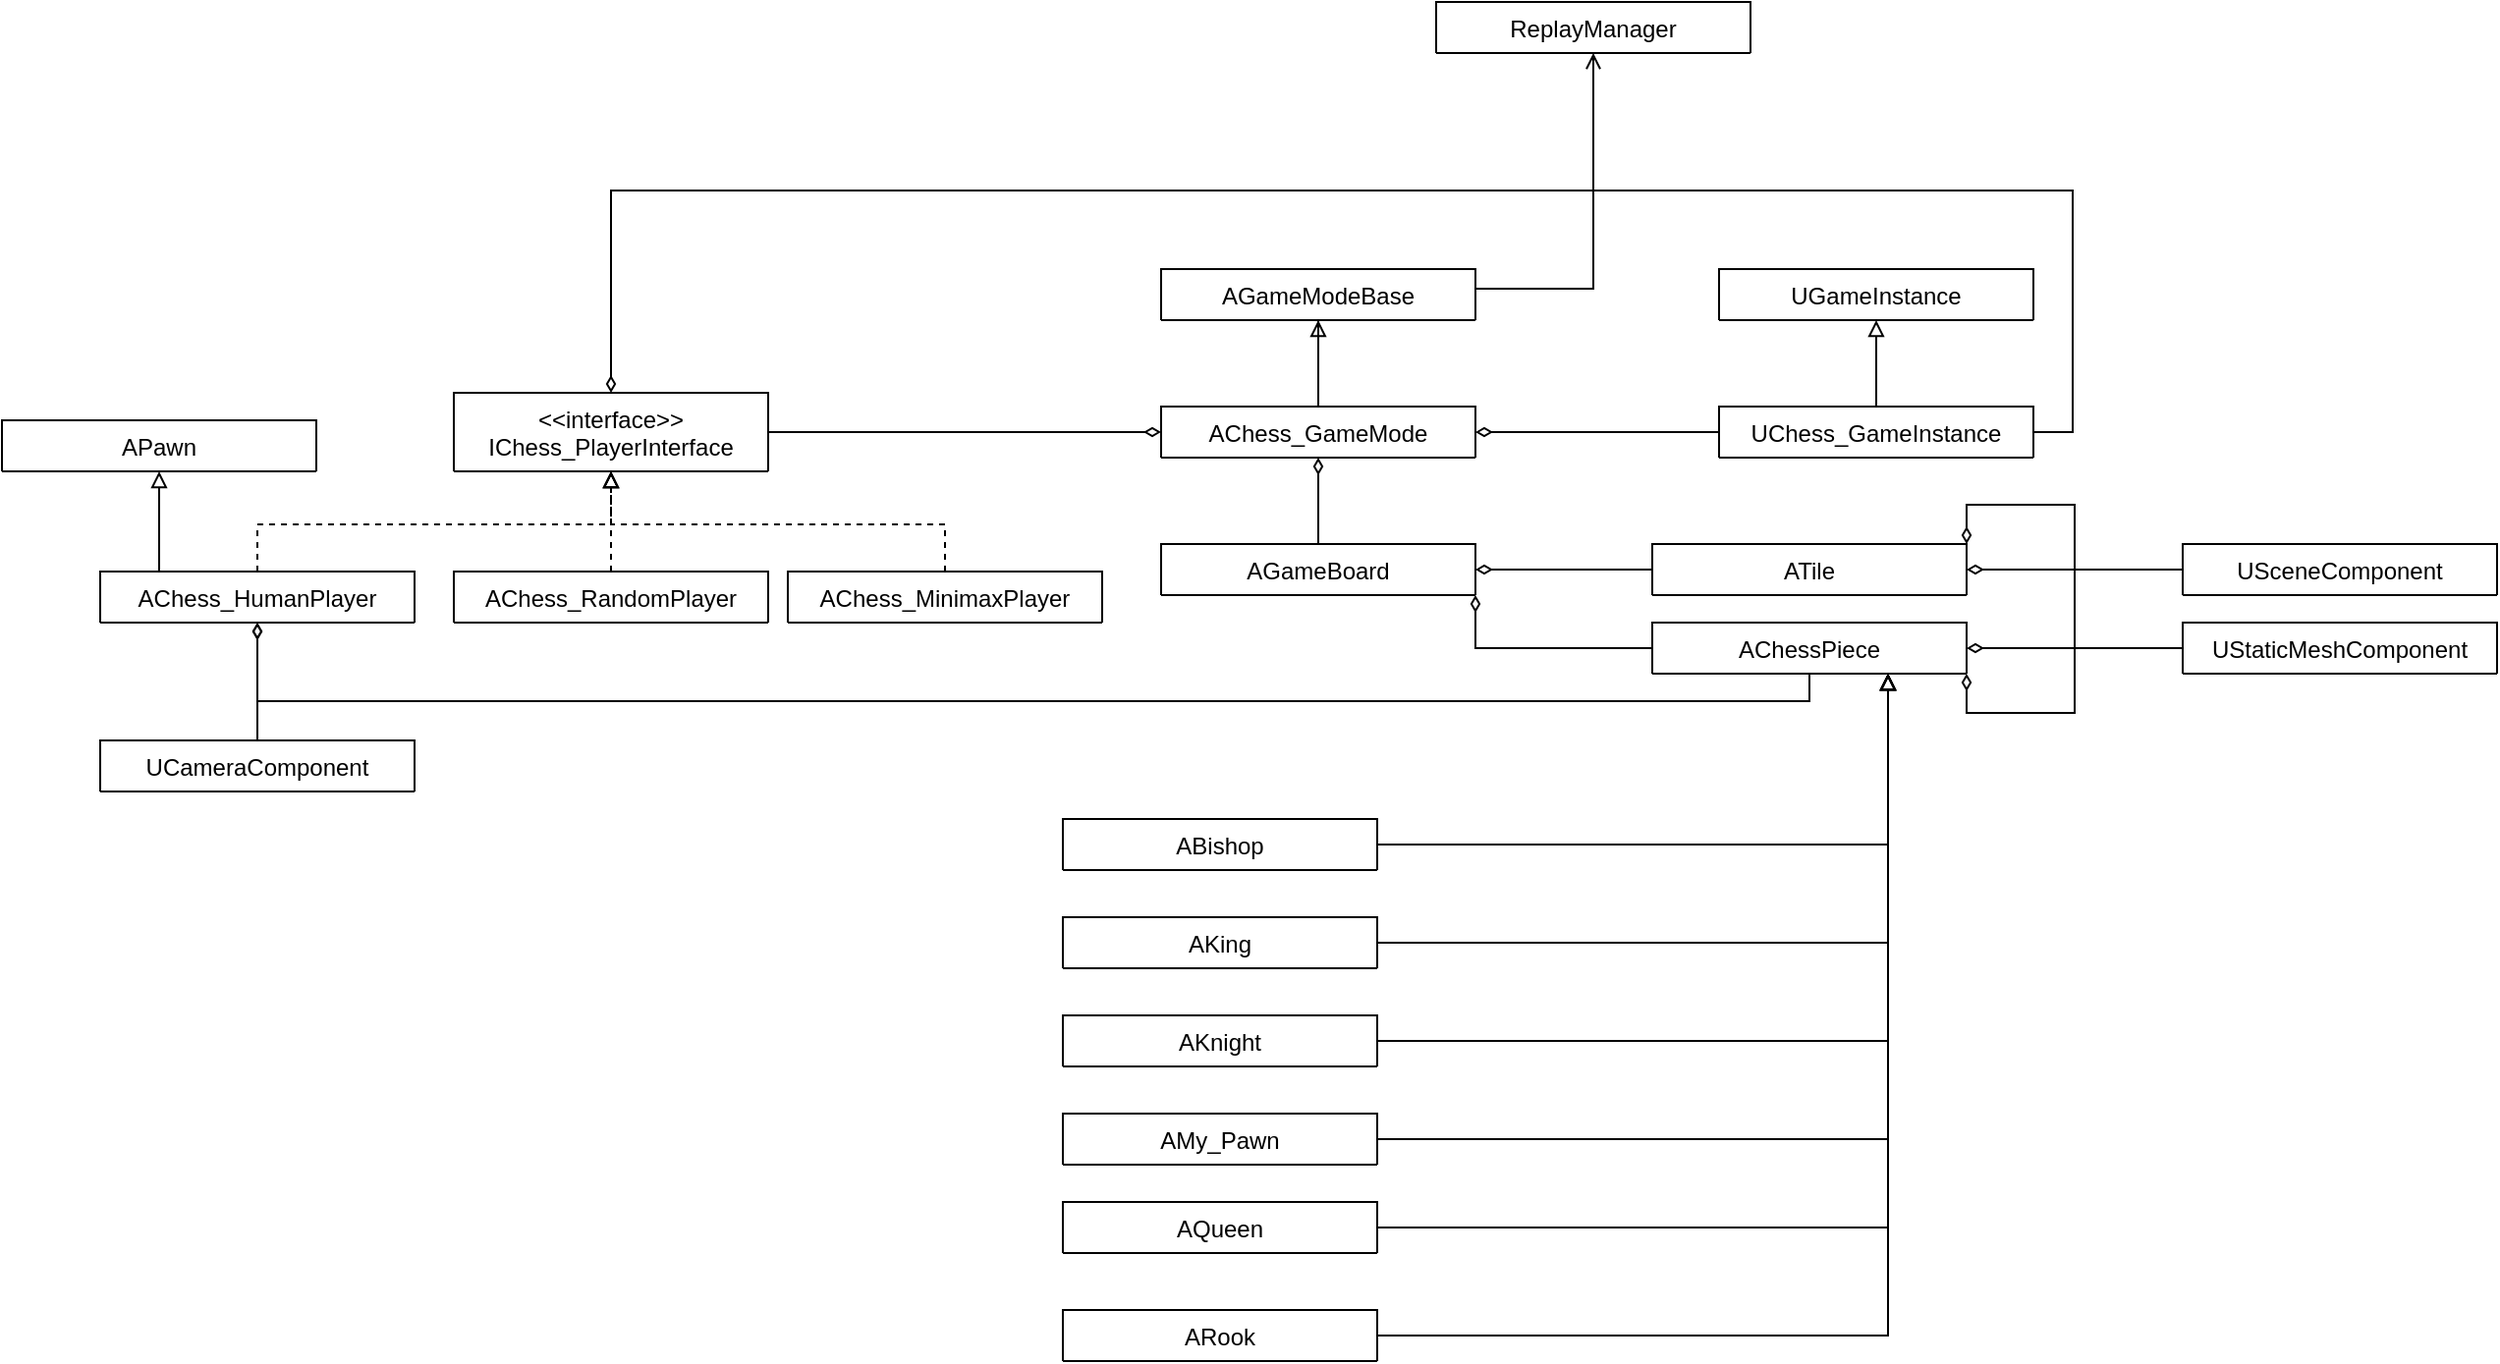 <mxfile version="24.2.5" type="device">
  <diagram id="C5RBs43oDa-KdzZeNtuy" name="Page-1">
    <mxGraphModel dx="1665" dy="1800" grid="1" gridSize="10" guides="1" tooltips="1" connect="1" arrows="1" fold="1" page="1" pageScale="1" pageWidth="827" pageHeight="1169" math="0" shadow="0">
      <root>
        <mxCell id="WIyWlLk6GJQsqaUBKTNV-0" />
        <mxCell id="WIyWlLk6GJQsqaUBKTNV-1" parent="WIyWlLk6GJQsqaUBKTNV-0" />
        <mxCell id="lZXWqO6nFXH_XY-IuacZ-20" style="edgeStyle=orthogonalEdgeStyle;rounded=0;orthogonalLoop=1;jettySize=auto;html=1;entryX=0.5;entryY=1;entryDx=0;entryDy=0;endArrow=block;endFill=0;" edge="1" parent="WIyWlLk6GJQsqaUBKTNV-1" source="zkfFHV4jXpPFQw0GAbJ--0" target="lZXWqO6nFXH_XY-IuacZ-8">
          <mxGeometry relative="1" as="geometry" />
        </mxCell>
        <mxCell id="zkfFHV4jXpPFQw0GAbJ--0" value="UChess_GameInstance" style="swimlane;fontStyle=0;align=center;verticalAlign=top;childLayout=stackLayout;horizontal=1;startSize=26;horizontalStack=0;resizeParent=1;resizeLast=0;collapsible=1;marginBottom=0;rounded=0;shadow=0;strokeWidth=1;" parent="WIyWlLk6GJQsqaUBKTNV-1" vertex="1" collapsed="1">
          <mxGeometry x="514" y="180" width="160" height="26" as="geometry">
            <mxRectangle x="220" y="120" width="160" height="138" as="alternateBounds" />
          </mxGeometry>
        </mxCell>
        <mxCell id="zkfFHV4jXpPFQw0GAbJ--1" value="Name" style="text;align=left;verticalAlign=top;spacingLeft=4;spacingRight=4;overflow=hidden;rotatable=0;points=[[0,0.5],[1,0.5]];portConstraint=eastwest;" parent="zkfFHV4jXpPFQw0GAbJ--0" vertex="1">
          <mxGeometry y="26" width="160" height="26" as="geometry" />
        </mxCell>
        <mxCell id="zkfFHV4jXpPFQw0GAbJ--2" value="Phone Number" style="text;align=left;verticalAlign=top;spacingLeft=4;spacingRight=4;overflow=hidden;rotatable=0;points=[[0,0.5],[1,0.5]];portConstraint=eastwest;rounded=0;shadow=0;html=0;" parent="zkfFHV4jXpPFQw0GAbJ--0" vertex="1">
          <mxGeometry y="52" width="160" height="26" as="geometry" />
        </mxCell>
        <mxCell id="zkfFHV4jXpPFQw0GAbJ--3" value="Email Address" style="text;align=left;verticalAlign=top;spacingLeft=4;spacingRight=4;overflow=hidden;rotatable=0;points=[[0,0.5],[1,0.5]];portConstraint=eastwest;rounded=0;shadow=0;html=0;" parent="zkfFHV4jXpPFQw0GAbJ--0" vertex="1">
          <mxGeometry y="78" width="160" height="26" as="geometry" />
        </mxCell>
        <mxCell id="zkfFHV4jXpPFQw0GAbJ--4" value="" style="line;html=1;strokeWidth=1;align=left;verticalAlign=middle;spacingTop=-1;spacingLeft=3;spacingRight=3;rotatable=0;labelPosition=right;points=[];portConstraint=eastwest;" parent="zkfFHV4jXpPFQw0GAbJ--0" vertex="1">
          <mxGeometry y="104" width="160" height="8" as="geometry" />
        </mxCell>
        <mxCell id="zkfFHV4jXpPFQw0GAbJ--5" value="Purchase Parking Pass" style="text;align=left;verticalAlign=top;spacingLeft=4;spacingRight=4;overflow=hidden;rotatable=0;points=[[0,0.5],[1,0.5]];portConstraint=eastwest;" parent="zkfFHV4jXpPFQw0GAbJ--0" vertex="1">
          <mxGeometry y="112" width="160" height="26" as="geometry" />
        </mxCell>
        <mxCell id="lZXWqO6nFXH_XY-IuacZ-66" style="edgeStyle=orthogonalEdgeStyle;rounded=0;orthogonalLoop=1;jettySize=auto;html=1;entryX=1;entryY=1;entryDx=0;entryDy=0;endArrow=diamondThin;endFill=0;" edge="1" parent="WIyWlLk6GJQsqaUBKTNV-1" source="zkfFHV4jXpPFQw0GAbJ--17" target="lZXWqO6nFXH_XY-IuacZ-52">
          <mxGeometry relative="1" as="geometry" />
        </mxCell>
        <mxCell id="lZXWqO6nFXH_XY-IuacZ-112" style="edgeStyle=orthogonalEdgeStyle;rounded=0;orthogonalLoop=1;jettySize=auto;html=1;entryX=0.5;entryY=1;entryDx=0;entryDy=0;endArrow=diamondThin;endFill=0;" edge="1" parent="WIyWlLk6GJQsqaUBKTNV-1" source="zkfFHV4jXpPFQw0GAbJ--17" target="lZXWqO6nFXH_XY-IuacZ-84">
          <mxGeometry relative="1" as="geometry">
            <Array as="points">
              <mxPoint x="560" y="330" />
              <mxPoint x="-230" y="330" />
            </Array>
          </mxGeometry>
        </mxCell>
        <mxCell id="zkfFHV4jXpPFQw0GAbJ--17" value="AChessPiece" style="swimlane;fontStyle=0;align=center;verticalAlign=top;childLayout=stackLayout;horizontal=1;startSize=26;horizontalStack=0;resizeParent=1;resizeLast=0;collapsible=1;marginBottom=0;rounded=0;shadow=0;strokeWidth=1;" parent="WIyWlLk6GJQsqaUBKTNV-1" vertex="1" collapsed="1">
          <mxGeometry x="480" y="290" width="160" height="26" as="geometry">
            <mxRectangle x="750" y="110" width="300" height="480" as="alternateBounds" />
          </mxGeometry>
        </mxCell>
        <mxCell id="zkfFHV4jXpPFQw0GAbJ--18" value="# Scene: USceneComponent*" style="text;align=left;verticalAlign=top;spacingLeft=4;spacingRight=4;overflow=hidden;rotatable=0;points=[[0,0.5],[1,0.5]];portConstraint=eastwest;" parent="zkfFHV4jXpPFQw0GAbJ--17" vertex="1">
          <mxGeometry y="26" width="300" height="26" as="geometry" />
        </mxCell>
        <mxCell id="zkfFHV4jXpPFQw0GAbJ--19" value="UStaticMeshComponent: StaticMeshComponent" style="text;align=left;verticalAlign=top;spacingLeft=4;spacingRight=4;overflow=hidden;rotatable=0;points=[[0,0.5],[1,0.5]];portConstraint=eastwest;rounded=0;shadow=0;html=0;" parent="zkfFHV4jXpPFQw0GAbJ--17" vertex="1">
          <mxGeometry y="52" width="300" height="26" as="geometry" />
        </mxCell>
        <mxCell id="zkfFHV4jXpPFQw0GAbJ--20" value="Id: FString" style="text;align=left;verticalAlign=top;spacingLeft=4;spacingRight=4;overflow=hidden;rotatable=0;points=[[0,0.5],[1,0.5]];portConstraint=eastwest;rounded=0;shadow=0;html=0;" parent="zkfFHV4jXpPFQw0GAbJ--17" vertex="1">
          <mxGeometry y="78" width="300" height="26" as="geometry" />
        </mxCell>
        <mxCell id="zkfFHV4jXpPFQw0GAbJ--21" value="PieceNum: int = -1" style="text;align=left;verticalAlign=top;spacingLeft=4;spacingRight=4;overflow=hidden;rotatable=0;points=[[0,0.5],[1,0.5]];portConstraint=eastwest;rounded=0;shadow=0;html=0;" parent="zkfFHV4jXpPFQw0GAbJ--17" vertex="1">
          <mxGeometry y="104" width="300" height="26" as="geometry" />
        </mxCell>
        <mxCell id="zkfFHV4jXpPFQw0GAbJ--22" value="Color: EPieceColor" style="text;align=left;verticalAlign=top;spacingLeft=4;spacingRight=4;overflow=hidden;rotatable=0;points=[[0,0.5],[1,0.5]];portConstraint=eastwest;rounded=0;shadow=0;html=0;" parent="zkfFHV4jXpPFQw0GAbJ--17" vertex="1">
          <mxGeometry y="130" width="300" height="26" as="geometry" />
        </mxCell>
        <mxCell id="lZXWqO6nFXH_XY-IuacZ-2" value="MaxNumberSteps: int8" style="text;align=left;verticalAlign=top;spacingLeft=4;spacingRight=4;overflow=hidden;rotatable=0;points=[[0,0.5],[1,0.5]];portConstraint=eastwest;rounded=0;shadow=0;html=0;" vertex="1" parent="zkfFHV4jXpPFQw0GAbJ--17">
          <mxGeometry y="156" width="300" height="26" as="geometry" />
        </mxCell>
        <mxCell id="lZXWqO6nFXH_XY-IuacZ-3" value="Type: EPieceType" style="text;align=left;verticalAlign=top;spacingLeft=4;spacingRight=4;overflow=hidden;rotatable=0;points=[[0,0.5],[1,0.5]];portConstraint=eastwest;rounded=0;shadow=0;html=0;" vertex="1" parent="zkfFHV4jXpPFQw0GAbJ--17">
          <mxGeometry y="182" width="300" height="26" as="geometry" />
        </mxCell>
        <mxCell id="lZXWqO6nFXH_XY-IuacZ-6" value="TileGridPosition: FVector2D" style="text;align=left;verticalAlign=top;spacingLeft=4;spacingRight=4;overflow=hidden;rotatable=0;points=[[0,0.5],[1,0.5]];portConstraint=eastwest;rounded=0;shadow=0;html=0;" vertex="1" parent="zkfFHV4jXpPFQw0GAbJ--17">
          <mxGeometry y="208" width="300" height="26" as="geometry" />
        </mxCell>
        <mxCell id="lZXWqO6nFXH_XY-IuacZ-5" value="Status: EPieceStatus" style="text;align=left;verticalAlign=top;spacingLeft=4;spacingRight=4;overflow=hidden;rotatable=0;points=[[0,0.5],[1,0.5]];portConstraint=eastwest;rounded=0;shadow=0;html=0;" vertex="1" parent="zkfFHV4jXpPFQw0GAbJ--17">
          <mxGeometry y="234" width="300" height="26" as="geometry" />
        </mxCell>
        <mxCell id="lZXWqO6nFXH_XY-IuacZ-4" value="CardinalDirection: TArray&lt;ECardinalDirection&gt;" style="text;align=left;verticalAlign=top;spacingLeft=4;spacingRight=4;overflow=hidden;rotatable=0;points=[[0,0.5],[1,0.5]];portConstraint=eastwest;rounded=0;shadow=0;html=0;" vertex="1" parent="zkfFHV4jXpPFQw0GAbJ--17">
          <mxGeometry y="260" width="300" height="26" as="geometry" />
        </mxCell>
        <mxCell id="zkfFHV4jXpPFQw0GAbJ--23" value="" style="line;html=1;strokeWidth=1;align=left;verticalAlign=middle;spacingTop=-1;spacingLeft=3;spacingRight=3;rotatable=0;labelPosition=right;points=[];portConstraint=eastwest;" parent="zkfFHV4jXpPFQw0GAbJ--17" vertex="1">
          <mxGeometry y="286" width="300" height="8" as="geometry" />
        </mxCell>
        <mxCell id="zkfFHV4jXpPFQw0GAbJ--24" value="+ GetXYOffset(Steps: const int8, &#xa;                      Direction: const ECardinalDirection&#xa;   ) const: std::pair&lt;int8, int8&gt;" style="text;align=left;verticalAlign=top;spacingLeft=4;spacingRight=4;overflow=hidden;rotatable=0;points=[[0,0.5],[1,0.5]];portConstraint=eastwest;" parent="zkfFHV4jXpPFQw0GAbJ--17" vertex="1">
          <mxGeometry y="294" width="300" height="56" as="geometry" />
        </mxCell>
        <mxCell id="zkfFHV4jXpPFQw0GAbJ--25" value="+ CheckDirection(GameBoard: const AGameBoard*, &#xa;                          Direction: const EDirection, &#xa;                          NewGridPosition: const FVector2D, &#xa;                          CurrGridPosition: const FVector2D, &#xa;                          TestFlag: const bool = false&#xa;   ): bool" style="text;align=left;verticalAlign=top;spacingLeft=4;spacingRight=4;overflow=hidden;rotatable=0;points=[[0,0.5],[1,0.5]];portConstraint=eastwest;" parent="zkfFHV4jXpPFQw0GAbJ--17" vertex="1">
          <mxGeometry y="350" width="300" height="100" as="geometry" />
        </mxCell>
        <mxCell id="lZXWqO6nFXH_XY-IuacZ-7" value="+ SelfDestroy(): void" style="text;align=left;verticalAlign=top;spacingLeft=4;spacingRight=4;overflow=hidden;rotatable=0;points=[[0,0.5],[1,0.5]];portConstraint=eastwest;" vertex="1" parent="zkfFHV4jXpPFQw0GAbJ--17">
          <mxGeometry y="450" width="300" height="30" as="geometry" />
        </mxCell>
        <mxCell id="lZXWqO6nFXH_XY-IuacZ-8" value="UGameInstance" style="swimlane;fontStyle=0;align=center;verticalAlign=top;childLayout=stackLayout;horizontal=1;startSize=26;horizontalStack=0;resizeParent=1;resizeLast=0;collapsible=1;marginBottom=0;rounded=0;shadow=0;strokeWidth=1;" vertex="1" collapsed="1" parent="WIyWlLk6GJQsqaUBKTNV-1">
          <mxGeometry x="514" y="110" width="160" height="26" as="geometry">
            <mxRectangle x="220" y="-40" width="160" height="138" as="alternateBounds" />
          </mxGeometry>
        </mxCell>
        <mxCell id="lZXWqO6nFXH_XY-IuacZ-44" style="edgeStyle=orthogonalEdgeStyle;rounded=0;orthogonalLoop=1;jettySize=auto;html=1;endArrow=none;endFill=0;startArrow=diamondThin;startFill=0;endSize=6;strokeWidth=1;" edge="1" parent="WIyWlLk6GJQsqaUBKTNV-1" source="lZXWqO6nFXH_XY-IuacZ-21" target="zkfFHV4jXpPFQw0GAbJ--0">
          <mxGeometry relative="1" as="geometry" />
        </mxCell>
        <mxCell id="lZXWqO6nFXH_XY-IuacZ-51" style="edgeStyle=orthogonalEdgeStyle;rounded=0;orthogonalLoop=1;jettySize=auto;html=1;endArrow=none;endFill=0;startArrow=diamondThin;startFill=0;" edge="1" parent="WIyWlLk6GJQsqaUBKTNV-1" source="lZXWqO6nFXH_XY-IuacZ-21" target="lZXWqO6nFXH_XY-IuacZ-45">
          <mxGeometry relative="1" as="geometry" />
        </mxCell>
        <mxCell id="lZXWqO6nFXH_XY-IuacZ-126" style="edgeStyle=orthogonalEdgeStyle;rounded=0;orthogonalLoop=1;jettySize=auto;html=1;entryX=0.5;entryY=1;entryDx=0;entryDy=0;endArrow=open;endFill=0;" edge="1" parent="WIyWlLk6GJQsqaUBKTNV-1" source="lZXWqO6nFXH_XY-IuacZ-21" target="lZXWqO6nFXH_XY-IuacZ-120">
          <mxGeometry relative="1" as="geometry">
            <Array as="points">
              <mxPoint x="310" y="120" />
              <mxPoint x="450" y="120" />
            </Array>
          </mxGeometry>
        </mxCell>
        <mxCell id="lZXWqO6nFXH_XY-IuacZ-21" value="AChess_GameMode" style="swimlane;fontStyle=0;align=center;verticalAlign=top;childLayout=stackLayout;horizontal=1;startSize=26;horizontalStack=0;resizeParent=1;resizeLast=0;collapsible=1;marginBottom=0;rounded=0;shadow=0;strokeWidth=1;" vertex="1" collapsed="1" parent="WIyWlLk6GJQsqaUBKTNV-1">
          <mxGeometry x="230" y="180" width="160" height="26" as="geometry">
            <mxRectangle x="230" y="180" width="160" height="138" as="alternateBounds" />
          </mxGeometry>
        </mxCell>
        <mxCell id="lZXWqO6nFXH_XY-IuacZ-22" value="Name" style="text;align=left;verticalAlign=top;spacingLeft=4;spacingRight=4;overflow=hidden;rotatable=0;points=[[0,0.5],[1,0.5]];portConstraint=eastwest;" vertex="1" parent="lZXWqO6nFXH_XY-IuacZ-21">
          <mxGeometry y="26" width="160" height="26" as="geometry" />
        </mxCell>
        <mxCell id="lZXWqO6nFXH_XY-IuacZ-23" value="Phone Number" style="text;align=left;verticalAlign=top;spacingLeft=4;spacingRight=4;overflow=hidden;rotatable=0;points=[[0,0.5],[1,0.5]];portConstraint=eastwest;rounded=0;shadow=0;html=0;" vertex="1" parent="lZXWqO6nFXH_XY-IuacZ-21">
          <mxGeometry y="52" width="160" height="26" as="geometry" />
        </mxCell>
        <mxCell id="lZXWqO6nFXH_XY-IuacZ-24" value="Email Address" style="text;align=left;verticalAlign=top;spacingLeft=4;spacingRight=4;overflow=hidden;rotatable=0;points=[[0,0.5],[1,0.5]];portConstraint=eastwest;rounded=0;shadow=0;html=0;" vertex="1" parent="lZXWqO6nFXH_XY-IuacZ-21">
          <mxGeometry y="78" width="160" height="26" as="geometry" />
        </mxCell>
        <mxCell id="lZXWqO6nFXH_XY-IuacZ-25" value="" style="line;html=1;strokeWidth=1;align=left;verticalAlign=middle;spacingTop=-1;spacingLeft=3;spacingRight=3;rotatable=0;labelPosition=right;points=[];portConstraint=eastwest;" vertex="1" parent="lZXWqO6nFXH_XY-IuacZ-21">
          <mxGeometry y="104" width="160" height="8" as="geometry" />
        </mxCell>
        <mxCell id="lZXWqO6nFXH_XY-IuacZ-26" value="Purchase Parking Pass" style="text;align=left;verticalAlign=top;spacingLeft=4;spacingRight=4;overflow=hidden;rotatable=0;points=[[0,0.5],[1,0.5]];portConstraint=eastwest;" vertex="1" parent="lZXWqO6nFXH_XY-IuacZ-21">
          <mxGeometry y="112" width="160" height="26" as="geometry" />
        </mxCell>
        <mxCell id="lZXWqO6nFXH_XY-IuacZ-33" value="AGameModeBase" style="swimlane;fontStyle=0;align=center;verticalAlign=top;childLayout=stackLayout;horizontal=1;startSize=26;horizontalStack=0;resizeParent=1;resizeLast=0;collapsible=1;marginBottom=0;rounded=0;shadow=0;strokeWidth=1;" vertex="1" collapsed="1" parent="WIyWlLk6GJQsqaUBKTNV-1">
          <mxGeometry x="230" y="110" width="160" height="26" as="geometry">
            <mxRectangle x="220" y="120" width="160" height="138" as="alternateBounds" />
          </mxGeometry>
        </mxCell>
        <mxCell id="lZXWqO6nFXH_XY-IuacZ-34" value="Name" style="text;align=left;verticalAlign=top;spacingLeft=4;spacingRight=4;overflow=hidden;rotatable=0;points=[[0,0.5],[1,0.5]];portConstraint=eastwest;" vertex="1" parent="lZXWqO6nFXH_XY-IuacZ-33">
          <mxGeometry y="26" width="160" height="26" as="geometry" />
        </mxCell>
        <mxCell id="lZXWqO6nFXH_XY-IuacZ-35" value="Phone Number" style="text;align=left;verticalAlign=top;spacingLeft=4;spacingRight=4;overflow=hidden;rotatable=0;points=[[0,0.5],[1,0.5]];portConstraint=eastwest;rounded=0;shadow=0;html=0;" vertex="1" parent="lZXWqO6nFXH_XY-IuacZ-33">
          <mxGeometry y="52" width="160" height="26" as="geometry" />
        </mxCell>
        <mxCell id="lZXWqO6nFXH_XY-IuacZ-36" value="Email Address" style="text;align=left;verticalAlign=top;spacingLeft=4;spacingRight=4;overflow=hidden;rotatable=0;points=[[0,0.5],[1,0.5]];portConstraint=eastwest;rounded=0;shadow=0;html=0;" vertex="1" parent="lZXWqO6nFXH_XY-IuacZ-33">
          <mxGeometry y="78" width="160" height="26" as="geometry" />
        </mxCell>
        <mxCell id="lZXWqO6nFXH_XY-IuacZ-37" value="" style="line;html=1;strokeWidth=1;align=left;verticalAlign=middle;spacingTop=-1;spacingLeft=3;spacingRight=3;rotatable=0;labelPosition=right;points=[];portConstraint=eastwest;" vertex="1" parent="lZXWqO6nFXH_XY-IuacZ-33">
          <mxGeometry y="104" width="160" height="8" as="geometry" />
        </mxCell>
        <mxCell id="lZXWqO6nFXH_XY-IuacZ-38" value="Purchase Parking Pass" style="text;align=left;verticalAlign=top;spacingLeft=4;spacingRight=4;overflow=hidden;rotatable=0;points=[[0,0.5],[1,0.5]];portConstraint=eastwest;" vertex="1" parent="lZXWqO6nFXH_XY-IuacZ-33">
          <mxGeometry y="112" width="160" height="26" as="geometry" />
        </mxCell>
        <mxCell id="lZXWqO6nFXH_XY-IuacZ-39" style="edgeStyle=orthogonalEdgeStyle;rounded=0;orthogonalLoop=1;jettySize=auto;html=1;endArrow=block;endFill=0;" edge="1" parent="WIyWlLk6GJQsqaUBKTNV-1" source="lZXWqO6nFXH_XY-IuacZ-21" target="lZXWqO6nFXH_XY-IuacZ-33">
          <mxGeometry relative="1" as="geometry">
            <mxPoint x="524" y="190" as="sourcePoint" />
            <mxPoint x="524" y="146" as="targetPoint" />
          </mxGeometry>
        </mxCell>
        <mxCell id="lZXWqO6nFXH_XY-IuacZ-83" style="edgeStyle=orthogonalEdgeStyle;rounded=0;orthogonalLoop=1;jettySize=auto;html=1;entryX=1;entryY=0.5;entryDx=0;entryDy=0;endArrow=none;endFill=0;startArrow=diamondThin;startFill=0;" edge="1" parent="WIyWlLk6GJQsqaUBKTNV-1" source="lZXWqO6nFXH_XY-IuacZ-45" target="zkfFHV4jXpPFQw0GAbJ--0">
          <mxGeometry relative="1" as="geometry">
            <Array as="points">
              <mxPoint x="-50" y="70" />
              <mxPoint x="694" y="70" />
              <mxPoint x="694" y="193" />
            </Array>
          </mxGeometry>
        </mxCell>
        <mxCell id="lZXWqO6nFXH_XY-IuacZ-45" value="&lt;&lt;interface&gt;&gt;&#xa;IChess_PlayerInterface" style="swimlane;fontStyle=0;align=center;verticalAlign=top;childLayout=stackLayout;horizontal=1;startSize=40;horizontalStack=0;resizeParent=1;resizeLast=0;collapsible=1;marginBottom=0;rounded=0;shadow=0;strokeWidth=1;" vertex="1" collapsed="1" parent="WIyWlLk6GJQsqaUBKTNV-1">
          <mxGeometry x="-130" y="173" width="160" height="40" as="geometry">
            <mxRectangle x="220" y="120" width="160" height="138" as="alternateBounds" />
          </mxGeometry>
        </mxCell>
        <mxCell id="lZXWqO6nFXH_XY-IuacZ-46" value="Name" style="text;align=left;verticalAlign=top;spacingLeft=4;spacingRight=4;overflow=hidden;rotatable=0;points=[[0,0.5],[1,0.5]];portConstraint=eastwest;" vertex="1" parent="lZXWqO6nFXH_XY-IuacZ-45">
          <mxGeometry y="26" width="160" height="26" as="geometry" />
        </mxCell>
        <mxCell id="lZXWqO6nFXH_XY-IuacZ-47" value="Phone Number" style="text;align=left;verticalAlign=top;spacingLeft=4;spacingRight=4;overflow=hidden;rotatable=0;points=[[0,0.5],[1,0.5]];portConstraint=eastwest;rounded=0;shadow=0;html=0;" vertex="1" parent="lZXWqO6nFXH_XY-IuacZ-45">
          <mxGeometry y="52" width="160" height="26" as="geometry" />
        </mxCell>
        <mxCell id="lZXWqO6nFXH_XY-IuacZ-48" value="Email Address" style="text;align=left;verticalAlign=top;spacingLeft=4;spacingRight=4;overflow=hidden;rotatable=0;points=[[0,0.5],[1,0.5]];portConstraint=eastwest;rounded=0;shadow=0;html=0;" vertex="1" parent="lZXWqO6nFXH_XY-IuacZ-45">
          <mxGeometry y="78" width="160" height="26" as="geometry" />
        </mxCell>
        <mxCell id="lZXWqO6nFXH_XY-IuacZ-49" value="" style="line;html=1;strokeWidth=1;align=left;verticalAlign=middle;spacingTop=-1;spacingLeft=3;spacingRight=3;rotatable=0;labelPosition=right;points=[];portConstraint=eastwest;" vertex="1" parent="lZXWqO6nFXH_XY-IuacZ-45">
          <mxGeometry y="104" width="160" height="8" as="geometry" />
        </mxCell>
        <mxCell id="lZXWqO6nFXH_XY-IuacZ-50" value="Purchase Parking Pass" style="text;align=left;verticalAlign=top;spacingLeft=4;spacingRight=4;overflow=hidden;rotatable=0;points=[[0,0.5],[1,0.5]];portConstraint=eastwest;" vertex="1" parent="lZXWqO6nFXH_XY-IuacZ-45">
          <mxGeometry y="112" width="160" height="26" as="geometry" />
        </mxCell>
        <mxCell id="lZXWqO6nFXH_XY-IuacZ-58" style="edgeStyle=orthogonalEdgeStyle;rounded=0;orthogonalLoop=1;jettySize=auto;html=1;entryX=0.5;entryY=1;entryDx=0;entryDy=0;endArrow=diamondThin;endFill=0;" edge="1" parent="WIyWlLk6GJQsqaUBKTNV-1" source="lZXWqO6nFXH_XY-IuacZ-52" target="lZXWqO6nFXH_XY-IuacZ-21">
          <mxGeometry relative="1" as="geometry" />
        </mxCell>
        <mxCell id="lZXWqO6nFXH_XY-IuacZ-52" value="AGameBoard" style="swimlane;fontStyle=0;align=center;verticalAlign=top;childLayout=stackLayout;horizontal=1;startSize=26;horizontalStack=0;resizeParent=1;resizeLast=0;collapsible=1;marginBottom=0;rounded=0;shadow=0;strokeWidth=1;" vertex="1" collapsed="1" parent="WIyWlLk6GJQsqaUBKTNV-1">
          <mxGeometry x="230" y="250" width="160" height="26" as="geometry">
            <mxRectangle x="230" y="180" width="160" height="138" as="alternateBounds" />
          </mxGeometry>
        </mxCell>
        <mxCell id="lZXWqO6nFXH_XY-IuacZ-53" value="Name" style="text;align=left;verticalAlign=top;spacingLeft=4;spacingRight=4;overflow=hidden;rotatable=0;points=[[0,0.5],[1,0.5]];portConstraint=eastwest;" vertex="1" parent="lZXWqO6nFXH_XY-IuacZ-52">
          <mxGeometry y="26" width="160" height="26" as="geometry" />
        </mxCell>
        <mxCell id="lZXWqO6nFXH_XY-IuacZ-54" value="Phone Number" style="text;align=left;verticalAlign=top;spacingLeft=4;spacingRight=4;overflow=hidden;rotatable=0;points=[[0,0.5],[1,0.5]];portConstraint=eastwest;rounded=0;shadow=0;html=0;" vertex="1" parent="lZXWqO6nFXH_XY-IuacZ-52">
          <mxGeometry y="52" width="160" height="26" as="geometry" />
        </mxCell>
        <mxCell id="lZXWqO6nFXH_XY-IuacZ-55" value="Email Address" style="text;align=left;verticalAlign=top;spacingLeft=4;spacingRight=4;overflow=hidden;rotatable=0;points=[[0,0.5],[1,0.5]];portConstraint=eastwest;rounded=0;shadow=0;html=0;" vertex="1" parent="lZXWqO6nFXH_XY-IuacZ-52">
          <mxGeometry y="78" width="160" height="26" as="geometry" />
        </mxCell>
        <mxCell id="lZXWqO6nFXH_XY-IuacZ-56" value="" style="line;html=1;strokeWidth=1;align=left;verticalAlign=middle;spacingTop=-1;spacingLeft=3;spacingRight=3;rotatable=0;labelPosition=right;points=[];portConstraint=eastwest;" vertex="1" parent="lZXWqO6nFXH_XY-IuacZ-52">
          <mxGeometry y="104" width="160" height="8" as="geometry" />
        </mxCell>
        <mxCell id="lZXWqO6nFXH_XY-IuacZ-57" value="Purchase Parking Pass" style="text;align=left;verticalAlign=top;spacingLeft=4;spacingRight=4;overflow=hidden;rotatable=0;points=[[0,0.5],[1,0.5]];portConstraint=eastwest;" vertex="1" parent="lZXWqO6nFXH_XY-IuacZ-52">
          <mxGeometry y="112" width="160" height="26" as="geometry" />
        </mxCell>
        <mxCell id="lZXWqO6nFXH_XY-IuacZ-65" style="edgeStyle=orthogonalEdgeStyle;rounded=0;orthogonalLoop=1;jettySize=auto;html=1;entryX=1;entryY=0.5;entryDx=0;entryDy=0;endArrow=diamondThin;endFill=0;" edge="1" parent="WIyWlLk6GJQsqaUBKTNV-1" source="lZXWqO6nFXH_XY-IuacZ-59" target="lZXWqO6nFXH_XY-IuacZ-52">
          <mxGeometry relative="1" as="geometry" />
        </mxCell>
        <mxCell id="lZXWqO6nFXH_XY-IuacZ-59" value="ATile" style="swimlane;fontStyle=0;align=center;verticalAlign=top;childLayout=stackLayout;horizontal=1;startSize=26;horizontalStack=0;resizeParent=1;resizeLast=0;collapsible=1;marginBottom=0;rounded=0;shadow=0;strokeWidth=1;" vertex="1" collapsed="1" parent="WIyWlLk6GJQsqaUBKTNV-1">
          <mxGeometry x="480" y="250" width="160" height="26" as="geometry">
            <mxRectangle x="480" y="250" width="160" height="138" as="alternateBounds" />
          </mxGeometry>
        </mxCell>
        <mxCell id="lZXWqO6nFXH_XY-IuacZ-60" value="Name" style="text;align=left;verticalAlign=top;spacingLeft=4;spacingRight=4;overflow=hidden;rotatable=0;points=[[0,0.5],[1,0.5]];portConstraint=eastwest;" vertex="1" parent="lZXWqO6nFXH_XY-IuacZ-59">
          <mxGeometry y="26" width="160" height="26" as="geometry" />
        </mxCell>
        <mxCell id="lZXWqO6nFXH_XY-IuacZ-61" value="Phone Number" style="text;align=left;verticalAlign=top;spacingLeft=4;spacingRight=4;overflow=hidden;rotatable=0;points=[[0,0.5],[1,0.5]];portConstraint=eastwest;rounded=0;shadow=0;html=0;" vertex="1" parent="lZXWqO6nFXH_XY-IuacZ-59">
          <mxGeometry y="52" width="160" height="26" as="geometry" />
        </mxCell>
        <mxCell id="lZXWqO6nFXH_XY-IuacZ-62" value="Email Address" style="text;align=left;verticalAlign=top;spacingLeft=4;spacingRight=4;overflow=hidden;rotatable=0;points=[[0,0.5],[1,0.5]];portConstraint=eastwest;rounded=0;shadow=0;html=0;" vertex="1" parent="lZXWqO6nFXH_XY-IuacZ-59">
          <mxGeometry y="78" width="160" height="26" as="geometry" />
        </mxCell>
        <mxCell id="lZXWqO6nFXH_XY-IuacZ-63" value="" style="line;html=1;strokeWidth=1;align=left;verticalAlign=middle;spacingTop=-1;spacingLeft=3;spacingRight=3;rotatable=0;labelPosition=right;points=[];portConstraint=eastwest;" vertex="1" parent="lZXWqO6nFXH_XY-IuacZ-59">
          <mxGeometry y="104" width="160" height="8" as="geometry" />
        </mxCell>
        <mxCell id="lZXWqO6nFXH_XY-IuacZ-64" value="Purchase Parking Pass" style="text;align=left;verticalAlign=top;spacingLeft=4;spacingRight=4;overflow=hidden;rotatable=0;points=[[0,0.5],[1,0.5]];portConstraint=eastwest;" vertex="1" parent="lZXWqO6nFXH_XY-IuacZ-59">
          <mxGeometry y="112" width="160" height="26" as="geometry" />
        </mxCell>
        <mxCell id="lZXWqO6nFXH_XY-IuacZ-79" style="edgeStyle=orthogonalEdgeStyle;rounded=0;orthogonalLoop=1;jettySize=auto;html=1;entryX=1;entryY=0.5;entryDx=0;entryDy=0;endArrow=diamondThin;endFill=0;" edge="1" parent="WIyWlLk6GJQsqaUBKTNV-1" source="lZXWqO6nFXH_XY-IuacZ-67" target="lZXWqO6nFXH_XY-IuacZ-59">
          <mxGeometry relative="1" as="geometry" />
        </mxCell>
        <mxCell id="lZXWqO6nFXH_XY-IuacZ-80" style="edgeStyle=orthogonalEdgeStyle;rounded=0;orthogonalLoop=1;jettySize=auto;html=1;entryX=1;entryY=0.5;entryDx=0;entryDy=0;endArrow=diamondThin;endFill=0;" edge="1" parent="WIyWlLk6GJQsqaUBKTNV-1" source="lZXWqO6nFXH_XY-IuacZ-67" target="zkfFHV4jXpPFQw0GAbJ--17">
          <mxGeometry relative="1" as="geometry" />
        </mxCell>
        <mxCell id="lZXWqO6nFXH_XY-IuacZ-67" value="USceneComponent" style="swimlane;fontStyle=0;align=center;verticalAlign=top;childLayout=stackLayout;horizontal=1;startSize=26;horizontalStack=0;resizeParent=1;resizeLast=0;collapsible=1;marginBottom=0;rounded=0;shadow=0;strokeWidth=1;" vertex="1" collapsed="1" parent="WIyWlLk6GJQsqaUBKTNV-1">
          <mxGeometry x="750" y="250" width="160" height="26" as="geometry">
            <mxRectangle x="480" y="250" width="160" height="138" as="alternateBounds" />
          </mxGeometry>
        </mxCell>
        <mxCell id="lZXWqO6nFXH_XY-IuacZ-68" value="Name" style="text;align=left;verticalAlign=top;spacingLeft=4;spacingRight=4;overflow=hidden;rotatable=0;points=[[0,0.5],[1,0.5]];portConstraint=eastwest;" vertex="1" parent="lZXWqO6nFXH_XY-IuacZ-67">
          <mxGeometry y="26" width="160" height="26" as="geometry" />
        </mxCell>
        <mxCell id="lZXWqO6nFXH_XY-IuacZ-69" value="Phone Number" style="text;align=left;verticalAlign=top;spacingLeft=4;spacingRight=4;overflow=hidden;rotatable=0;points=[[0,0.5],[1,0.5]];portConstraint=eastwest;rounded=0;shadow=0;html=0;" vertex="1" parent="lZXWqO6nFXH_XY-IuacZ-67">
          <mxGeometry y="52" width="160" height="26" as="geometry" />
        </mxCell>
        <mxCell id="lZXWqO6nFXH_XY-IuacZ-70" value="Email Address" style="text;align=left;verticalAlign=top;spacingLeft=4;spacingRight=4;overflow=hidden;rotatable=0;points=[[0,0.5],[1,0.5]];portConstraint=eastwest;rounded=0;shadow=0;html=0;" vertex="1" parent="lZXWqO6nFXH_XY-IuacZ-67">
          <mxGeometry y="78" width="160" height="26" as="geometry" />
        </mxCell>
        <mxCell id="lZXWqO6nFXH_XY-IuacZ-71" value="" style="line;html=1;strokeWidth=1;align=left;verticalAlign=middle;spacingTop=-1;spacingLeft=3;spacingRight=3;rotatable=0;labelPosition=right;points=[];portConstraint=eastwest;" vertex="1" parent="lZXWqO6nFXH_XY-IuacZ-67">
          <mxGeometry y="104" width="160" height="8" as="geometry" />
        </mxCell>
        <mxCell id="lZXWqO6nFXH_XY-IuacZ-72" value="Purchase Parking Pass" style="text;align=left;verticalAlign=top;spacingLeft=4;spacingRight=4;overflow=hidden;rotatable=0;points=[[0,0.5],[1,0.5]];portConstraint=eastwest;" vertex="1" parent="lZXWqO6nFXH_XY-IuacZ-67">
          <mxGeometry y="112" width="160" height="26" as="geometry" />
        </mxCell>
        <mxCell id="lZXWqO6nFXH_XY-IuacZ-81" style="edgeStyle=orthogonalEdgeStyle;rounded=0;orthogonalLoop=1;jettySize=auto;html=1;entryX=1;entryY=0;entryDx=0;entryDy=0;endArrow=diamondThin;endFill=0;" edge="1" parent="WIyWlLk6GJQsqaUBKTNV-1" source="lZXWqO6nFXH_XY-IuacZ-73" target="lZXWqO6nFXH_XY-IuacZ-59">
          <mxGeometry relative="1" as="geometry" />
        </mxCell>
        <mxCell id="lZXWqO6nFXH_XY-IuacZ-82" style="edgeStyle=orthogonalEdgeStyle;rounded=0;orthogonalLoop=1;jettySize=auto;html=1;entryX=1;entryY=1;entryDx=0;entryDy=0;endArrow=diamondThin;endFill=0;" edge="1" parent="WIyWlLk6GJQsqaUBKTNV-1" source="lZXWqO6nFXH_XY-IuacZ-73" target="zkfFHV4jXpPFQw0GAbJ--17">
          <mxGeometry relative="1" as="geometry" />
        </mxCell>
        <mxCell id="lZXWqO6nFXH_XY-IuacZ-73" value="UStaticMeshComponent" style="swimlane;fontStyle=0;align=center;verticalAlign=top;childLayout=stackLayout;horizontal=1;startSize=26;horizontalStack=0;resizeParent=1;resizeLast=0;collapsible=1;marginBottom=0;rounded=0;shadow=0;strokeWidth=1;" vertex="1" collapsed="1" parent="WIyWlLk6GJQsqaUBKTNV-1">
          <mxGeometry x="750" y="290" width="160" height="26" as="geometry">
            <mxRectangle x="480" y="250" width="160" height="138" as="alternateBounds" />
          </mxGeometry>
        </mxCell>
        <mxCell id="lZXWqO6nFXH_XY-IuacZ-74" value="Name" style="text;align=left;verticalAlign=top;spacingLeft=4;spacingRight=4;overflow=hidden;rotatable=0;points=[[0,0.5],[1,0.5]];portConstraint=eastwest;" vertex="1" parent="lZXWqO6nFXH_XY-IuacZ-73">
          <mxGeometry y="26" width="160" height="26" as="geometry" />
        </mxCell>
        <mxCell id="lZXWqO6nFXH_XY-IuacZ-75" value="Phone Number" style="text;align=left;verticalAlign=top;spacingLeft=4;spacingRight=4;overflow=hidden;rotatable=0;points=[[0,0.5],[1,0.5]];portConstraint=eastwest;rounded=0;shadow=0;html=0;" vertex="1" parent="lZXWqO6nFXH_XY-IuacZ-73">
          <mxGeometry y="52" width="160" height="26" as="geometry" />
        </mxCell>
        <mxCell id="lZXWqO6nFXH_XY-IuacZ-76" value="Email Address" style="text;align=left;verticalAlign=top;spacingLeft=4;spacingRight=4;overflow=hidden;rotatable=0;points=[[0,0.5],[1,0.5]];portConstraint=eastwest;rounded=0;shadow=0;html=0;" vertex="1" parent="lZXWqO6nFXH_XY-IuacZ-73">
          <mxGeometry y="78" width="160" height="26" as="geometry" />
        </mxCell>
        <mxCell id="lZXWqO6nFXH_XY-IuacZ-77" value="" style="line;html=1;strokeWidth=1;align=left;verticalAlign=middle;spacingTop=-1;spacingLeft=3;spacingRight=3;rotatable=0;labelPosition=right;points=[];portConstraint=eastwest;" vertex="1" parent="lZXWqO6nFXH_XY-IuacZ-73">
          <mxGeometry y="104" width="160" height="8" as="geometry" />
        </mxCell>
        <mxCell id="lZXWqO6nFXH_XY-IuacZ-78" value="Purchase Parking Pass" style="text;align=left;verticalAlign=top;spacingLeft=4;spacingRight=4;overflow=hidden;rotatable=0;points=[[0,0.5],[1,0.5]];portConstraint=eastwest;" vertex="1" parent="lZXWqO6nFXH_XY-IuacZ-73">
          <mxGeometry y="112" width="160" height="26" as="geometry" />
        </mxCell>
        <mxCell id="lZXWqO6nFXH_XY-IuacZ-102" style="edgeStyle=orthogonalEdgeStyle;rounded=0;orthogonalLoop=1;jettySize=auto;html=1;entryX=0.5;entryY=1;entryDx=0;entryDy=0;endArrow=block;endFill=0;dashed=1;" edge="1" parent="WIyWlLk6GJQsqaUBKTNV-1" source="lZXWqO6nFXH_XY-IuacZ-84" target="lZXWqO6nFXH_XY-IuacZ-45">
          <mxGeometry relative="1" as="geometry">
            <Array as="points">
              <mxPoint x="-230" y="240" />
              <mxPoint x="-50" y="240" />
            </Array>
          </mxGeometry>
        </mxCell>
        <mxCell id="lZXWqO6nFXH_XY-IuacZ-119" style="edgeStyle=orthogonalEdgeStyle;rounded=0;orthogonalLoop=1;jettySize=auto;html=1;endArrow=block;endFill=0;entryX=0.5;entryY=1;entryDx=0;entryDy=0;" edge="1" parent="WIyWlLk6GJQsqaUBKTNV-1" source="lZXWqO6nFXH_XY-IuacZ-84" target="lZXWqO6nFXH_XY-IuacZ-113">
          <mxGeometry relative="1" as="geometry">
            <mxPoint x="-280" y="220" as="targetPoint" />
            <Array as="points">
              <mxPoint x="-280" y="250" />
              <mxPoint x="-280" y="250" />
            </Array>
          </mxGeometry>
        </mxCell>
        <mxCell id="lZXWqO6nFXH_XY-IuacZ-84" value="AChess_HumanPlayer" style="swimlane;fontStyle=0;align=center;verticalAlign=top;childLayout=stackLayout;horizontal=1;startSize=26;horizontalStack=0;resizeParent=1;resizeLast=0;collapsible=1;marginBottom=0;rounded=0;shadow=0;strokeWidth=1;" vertex="1" collapsed="1" parent="WIyWlLk6GJQsqaUBKTNV-1">
          <mxGeometry x="-310" y="264" width="160" height="26" as="geometry">
            <mxRectangle x="230" y="180" width="160" height="138" as="alternateBounds" />
          </mxGeometry>
        </mxCell>
        <mxCell id="lZXWqO6nFXH_XY-IuacZ-85" value="Name" style="text;align=left;verticalAlign=top;spacingLeft=4;spacingRight=4;overflow=hidden;rotatable=0;points=[[0,0.5],[1,0.5]];portConstraint=eastwest;" vertex="1" parent="lZXWqO6nFXH_XY-IuacZ-84">
          <mxGeometry y="26" width="160" height="26" as="geometry" />
        </mxCell>
        <mxCell id="lZXWqO6nFXH_XY-IuacZ-86" value="Phone Number" style="text;align=left;verticalAlign=top;spacingLeft=4;spacingRight=4;overflow=hidden;rotatable=0;points=[[0,0.5],[1,0.5]];portConstraint=eastwest;rounded=0;shadow=0;html=0;" vertex="1" parent="lZXWqO6nFXH_XY-IuacZ-84">
          <mxGeometry y="52" width="160" height="26" as="geometry" />
        </mxCell>
        <mxCell id="lZXWqO6nFXH_XY-IuacZ-87" value="Email Address" style="text;align=left;verticalAlign=top;spacingLeft=4;spacingRight=4;overflow=hidden;rotatable=0;points=[[0,0.5],[1,0.5]];portConstraint=eastwest;rounded=0;shadow=0;html=0;" vertex="1" parent="lZXWqO6nFXH_XY-IuacZ-84">
          <mxGeometry y="78" width="160" height="26" as="geometry" />
        </mxCell>
        <mxCell id="lZXWqO6nFXH_XY-IuacZ-88" value="" style="line;html=1;strokeWidth=1;align=left;verticalAlign=middle;spacingTop=-1;spacingLeft=3;spacingRight=3;rotatable=0;labelPosition=right;points=[];portConstraint=eastwest;" vertex="1" parent="lZXWqO6nFXH_XY-IuacZ-84">
          <mxGeometry y="104" width="160" height="8" as="geometry" />
        </mxCell>
        <mxCell id="lZXWqO6nFXH_XY-IuacZ-89" value="Purchase Parking Pass" style="text;align=left;verticalAlign=top;spacingLeft=4;spacingRight=4;overflow=hidden;rotatable=0;points=[[0,0.5],[1,0.5]];portConstraint=eastwest;" vertex="1" parent="lZXWqO6nFXH_XY-IuacZ-84">
          <mxGeometry y="112" width="160" height="26" as="geometry" />
        </mxCell>
        <mxCell id="lZXWqO6nFXH_XY-IuacZ-90" value="AChess_RandomPlayer" style="swimlane;fontStyle=0;align=center;verticalAlign=top;childLayout=stackLayout;horizontal=1;startSize=26;horizontalStack=0;resizeParent=1;resizeLast=0;collapsible=1;marginBottom=0;rounded=0;shadow=0;strokeWidth=1;" vertex="1" collapsed="1" parent="WIyWlLk6GJQsqaUBKTNV-1">
          <mxGeometry x="-130" y="264" width="160" height="26" as="geometry">
            <mxRectangle x="230" y="180" width="160" height="138" as="alternateBounds" />
          </mxGeometry>
        </mxCell>
        <mxCell id="lZXWqO6nFXH_XY-IuacZ-91" value="Name" style="text;align=left;verticalAlign=top;spacingLeft=4;spacingRight=4;overflow=hidden;rotatable=0;points=[[0,0.5],[1,0.5]];portConstraint=eastwest;" vertex="1" parent="lZXWqO6nFXH_XY-IuacZ-90">
          <mxGeometry y="26" width="160" height="26" as="geometry" />
        </mxCell>
        <mxCell id="lZXWqO6nFXH_XY-IuacZ-92" value="Phone Number" style="text;align=left;verticalAlign=top;spacingLeft=4;spacingRight=4;overflow=hidden;rotatable=0;points=[[0,0.5],[1,0.5]];portConstraint=eastwest;rounded=0;shadow=0;html=0;" vertex="1" parent="lZXWqO6nFXH_XY-IuacZ-90">
          <mxGeometry y="52" width="160" height="26" as="geometry" />
        </mxCell>
        <mxCell id="lZXWqO6nFXH_XY-IuacZ-93" value="Email Address" style="text;align=left;verticalAlign=top;spacingLeft=4;spacingRight=4;overflow=hidden;rotatable=0;points=[[0,0.5],[1,0.5]];portConstraint=eastwest;rounded=0;shadow=0;html=0;" vertex="1" parent="lZXWqO6nFXH_XY-IuacZ-90">
          <mxGeometry y="78" width="160" height="26" as="geometry" />
        </mxCell>
        <mxCell id="lZXWqO6nFXH_XY-IuacZ-94" value="" style="line;html=1;strokeWidth=1;align=left;verticalAlign=middle;spacingTop=-1;spacingLeft=3;spacingRight=3;rotatable=0;labelPosition=right;points=[];portConstraint=eastwest;" vertex="1" parent="lZXWqO6nFXH_XY-IuacZ-90">
          <mxGeometry y="104" width="160" height="8" as="geometry" />
        </mxCell>
        <mxCell id="lZXWqO6nFXH_XY-IuacZ-95" value="Purchase Parking Pass" style="text;align=left;verticalAlign=top;spacingLeft=4;spacingRight=4;overflow=hidden;rotatable=0;points=[[0,0.5],[1,0.5]];portConstraint=eastwest;" vertex="1" parent="lZXWqO6nFXH_XY-IuacZ-90">
          <mxGeometry y="112" width="160" height="26" as="geometry" />
        </mxCell>
        <mxCell id="lZXWqO6nFXH_XY-IuacZ-96" value="AChess_MinimaxPlayer" style="swimlane;fontStyle=0;align=center;verticalAlign=top;childLayout=stackLayout;horizontal=1;startSize=26;horizontalStack=0;resizeParent=1;resizeLast=0;collapsible=1;marginBottom=0;rounded=0;shadow=0;strokeWidth=1;" vertex="1" collapsed="1" parent="WIyWlLk6GJQsqaUBKTNV-1">
          <mxGeometry x="40" y="264" width="160" height="26" as="geometry">
            <mxRectangle x="230" y="180" width="160" height="138" as="alternateBounds" />
          </mxGeometry>
        </mxCell>
        <mxCell id="lZXWqO6nFXH_XY-IuacZ-97" value="Name" style="text;align=left;verticalAlign=top;spacingLeft=4;spacingRight=4;overflow=hidden;rotatable=0;points=[[0,0.5],[1,0.5]];portConstraint=eastwest;" vertex="1" parent="lZXWqO6nFXH_XY-IuacZ-96">
          <mxGeometry y="26" width="160" height="26" as="geometry" />
        </mxCell>
        <mxCell id="lZXWqO6nFXH_XY-IuacZ-98" value="Phone Number" style="text;align=left;verticalAlign=top;spacingLeft=4;spacingRight=4;overflow=hidden;rotatable=0;points=[[0,0.5],[1,0.5]];portConstraint=eastwest;rounded=0;shadow=0;html=0;" vertex="1" parent="lZXWqO6nFXH_XY-IuacZ-96">
          <mxGeometry y="52" width="160" height="26" as="geometry" />
        </mxCell>
        <mxCell id="lZXWqO6nFXH_XY-IuacZ-99" value="Email Address" style="text;align=left;verticalAlign=top;spacingLeft=4;spacingRight=4;overflow=hidden;rotatable=0;points=[[0,0.5],[1,0.5]];portConstraint=eastwest;rounded=0;shadow=0;html=0;" vertex="1" parent="lZXWqO6nFXH_XY-IuacZ-96">
          <mxGeometry y="78" width="160" height="26" as="geometry" />
        </mxCell>
        <mxCell id="lZXWqO6nFXH_XY-IuacZ-100" value="" style="line;html=1;strokeWidth=1;align=left;verticalAlign=middle;spacingTop=-1;spacingLeft=3;spacingRight=3;rotatable=0;labelPosition=right;points=[];portConstraint=eastwest;" vertex="1" parent="lZXWqO6nFXH_XY-IuacZ-96">
          <mxGeometry y="104" width="160" height="8" as="geometry" />
        </mxCell>
        <mxCell id="lZXWqO6nFXH_XY-IuacZ-101" value="Purchase Parking Pass" style="text;align=left;verticalAlign=top;spacingLeft=4;spacingRight=4;overflow=hidden;rotatable=0;points=[[0,0.5],[1,0.5]];portConstraint=eastwest;" vertex="1" parent="lZXWqO6nFXH_XY-IuacZ-96">
          <mxGeometry y="112" width="160" height="26" as="geometry" />
        </mxCell>
        <mxCell id="lZXWqO6nFXH_XY-IuacZ-103" style="edgeStyle=orthogonalEdgeStyle;rounded=0;orthogonalLoop=1;jettySize=auto;html=1;entryX=0.5;entryY=1;entryDx=0;entryDy=0;endArrow=block;endFill=0;dashed=1;exitX=0.5;exitY=0;exitDx=0;exitDy=0;" edge="1" parent="WIyWlLk6GJQsqaUBKTNV-1" source="lZXWqO6nFXH_XY-IuacZ-90" target="lZXWqO6nFXH_XY-IuacZ-45">
          <mxGeometry relative="1" as="geometry">
            <mxPoint x="-220" y="274" as="sourcePoint" />
            <mxPoint x="-40" y="223" as="targetPoint" />
            <Array as="points">
              <mxPoint x="-50" y="230" />
              <mxPoint x="-50" y="230" />
            </Array>
          </mxGeometry>
        </mxCell>
        <mxCell id="lZXWqO6nFXH_XY-IuacZ-104" style="edgeStyle=orthogonalEdgeStyle;rounded=0;orthogonalLoop=1;jettySize=auto;html=1;entryX=0.5;entryY=1;entryDx=0;entryDy=0;endArrow=block;endFill=0;dashed=1;" edge="1" parent="WIyWlLk6GJQsqaUBKTNV-1" source="lZXWqO6nFXH_XY-IuacZ-96" target="lZXWqO6nFXH_XY-IuacZ-45">
          <mxGeometry relative="1" as="geometry">
            <mxPoint x="-40" y="274" as="sourcePoint" />
            <mxPoint x="-40" y="223" as="targetPoint" />
            <Array as="points">
              <mxPoint x="120" y="240" />
              <mxPoint x="-50" y="240" />
            </Array>
          </mxGeometry>
        </mxCell>
        <mxCell id="lZXWqO6nFXH_XY-IuacZ-111" style="edgeStyle=orthogonalEdgeStyle;rounded=0;orthogonalLoop=1;jettySize=auto;html=1;entryX=0.5;entryY=1;entryDx=0;entryDy=0;endArrow=diamondThin;endFill=0;" edge="1" parent="WIyWlLk6GJQsqaUBKTNV-1" source="lZXWqO6nFXH_XY-IuacZ-105" target="lZXWqO6nFXH_XY-IuacZ-84">
          <mxGeometry relative="1" as="geometry" />
        </mxCell>
        <mxCell id="lZXWqO6nFXH_XY-IuacZ-105" value="UCameraComponent" style="swimlane;fontStyle=0;align=center;verticalAlign=top;childLayout=stackLayout;horizontal=1;startSize=26;horizontalStack=0;resizeParent=1;resizeLast=0;collapsible=1;marginBottom=0;rounded=0;shadow=0;strokeWidth=1;" vertex="1" collapsed="1" parent="WIyWlLk6GJQsqaUBKTNV-1">
          <mxGeometry x="-310" y="350" width="160" height="26" as="geometry">
            <mxRectangle x="230" y="180" width="160" height="138" as="alternateBounds" />
          </mxGeometry>
        </mxCell>
        <mxCell id="lZXWqO6nFXH_XY-IuacZ-106" value="Name" style="text;align=left;verticalAlign=top;spacingLeft=4;spacingRight=4;overflow=hidden;rotatable=0;points=[[0,0.5],[1,0.5]];portConstraint=eastwest;" vertex="1" parent="lZXWqO6nFXH_XY-IuacZ-105">
          <mxGeometry y="26" width="160" height="26" as="geometry" />
        </mxCell>
        <mxCell id="lZXWqO6nFXH_XY-IuacZ-107" value="Phone Number" style="text;align=left;verticalAlign=top;spacingLeft=4;spacingRight=4;overflow=hidden;rotatable=0;points=[[0,0.5],[1,0.5]];portConstraint=eastwest;rounded=0;shadow=0;html=0;" vertex="1" parent="lZXWqO6nFXH_XY-IuacZ-105">
          <mxGeometry y="52" width="160" height="26" as="geometry" />
        </mxCell>
        <mxCell id="lZXWqO6nFXH_XY-IuacZ-108" value="Email Address" style="text;align=left;verticalAlign=top;spacingLeft=4;spacingRight=4;overflow=hidden;rotatable=0;points=[[0,0.5],[1,0.5]];portConstraint=eastwest;rounded=0;shadow=0;html=0;" vertex="1" parent="lZXWqO6nFXH_XY-IuacZ-105">
          <mxGeometry y="78" width="160" height="26" as="geometry" />
        </mxCell>
        <mxCell id="lZXWqO6nFXH_XY-IuacZ-109" value="" style="line;html=1;strokeWidth=1;align=left;verticalAlign=middle;spacingTop=-1;spacingLeft=3;spacingRight=3;rotatable=0;labelPosition=right;points=[];portConstraint=eastwest;" vertex="1" parent="lZXWqO6nFXH_XY-IuacZ-105">
          <mxGeometry y="104" width="160" height="8" as="geometry" />
        </mxCell>
        <mxCell id="lZXWqO6nFXH_XY-IuacZ-110" value="Purchase Parking Pass" style="text;align=left;verticalAlign=top;spacingLeft=4;spacingRight=4;overflow=hidden;rotatable=0;points=[[0,0.5],[1,0.5]];portConstraint=eastwest;" vertex="1" parent="lZXWqO6nFXH_XY-IuacZ-105">
          <mxGeometry y="112" width="160" height="26" as="geometry" />
        </mxCell>
        <mxCell id="lZXWqO6nFXH_XY-IuacZ-113" value="APawn" style="swimlane;fontStyle=0;align=center;verticalAlign=top;childLayout=stackLayout;horizontal=1;startSize=26;horizontalStack=0;resizeParent=1;resizeLast=0;collapsible=1;marginBottom=0;rounded=0;shadow=0;strokeWidth=1;" vertex="1" collapsed="1" parent="WIyWlLk6GJQsqaUBKTNV-1">
          <mxGeometry x="-360" y="187" width="160" height="26" as="geometry">
            <mxRectangle x="230" y="180" width="160" height="138" as="alternateBounds" />
          </mxGeometry>
        </mxCell>
        <mxCell id="lZXWqO6nFXH_XY-IuacZ-114" value="Name" style="text;align=left;verticalAlign=top;spacingLeft=4;spacingRight=4;overflow=hidden;rotatable=0;points=[[0,0.5],[1,0.5]];portConstraint=eastwest;" vertex="1" parent="lZXWqO6nFXH_XY-IuacZ-113">
          <mxGeometry y="26" width="160" height="26" as="geometry" />
        </mxCell>
        <mxCell id="lZXWqO6nFXH_XY-IuacZ-115" value="Phone Number" style="text;align=left;verticalAlign=top;spacingLeft=4;spacingRight=4;overflow=hidden;rotatable=0;points=[[0,0.5],[1,0.5]];portConstraint=eastwest;rounded=0;shadow=0;html=0;" vertex="1" parent="lZXWqO6nFXH_XY-IuacZ-113">
          <mxGeometry y="52" width="160" height="26" as="geometry" />
        </mxCell>
        <mxCell id="lZXWqO6nFXH_XY-IuacZ-116" value="Email Address" style="text;align=left;verticalAlign=top;spacingLeft=4;spacingRight=4;overflow=hidden;rotatable=0;points=[[0,0.5],[1,0.5]];portConstraint=eastwest;rounded=0;shadow=0;html=0;" vertex="1" parent="lZXWqO6nFXH_XY-IuacZ-113">
          <mxGeometry y="78" width="160" height="26" as="geometry" />
        </mxCell>
        <mxCell id="lZXWqO6nFXH_XY-IuacZ-117" value="" style="line;html=1;strokeWidth=1;align=left;verticalAlign=middle;spacingTop=-1;spacingLeft=3;spacingRight=3;rotatable=0;labelPosition=right;points=[];portConstraint=eastwest;" vertex="1" parent="lZXWqO6nFXH_XY-IuacZ-113">
          <mxGeometry y="104" width="160" height="8" as="geometry" />
        </mxCell>
        <mxCell id="lZXWqO6nFXH_XY-IuacZ-118" value="Purchase Parking Pass" style="text;align=left;verticalAlign=top;spacingLeft=4;spacingRight=4;overflow=hidden;rotatable=0;points=[[0,0.5],[1,0.5]];portConstraint=eastwest;" vertex="1" parent="lZXWqO6nFXH_XY-IuacZ-113">
          <mxGeometry y="112" width="160" height="26" as="geometry" />
        </mxCell>
        <mxCell id="lZXWqO6nFXH_XY-IuacZ-120" value="ReplayManager" style="swimlane;fontStyle=0;align=center;verticalAlign=top;childLayout=stackLayout;horizontal=1;startSize=26;horizontalStack=0;resizeParent=1;resizeLast=0;collapsible=1;marginBottom=0;rounded=0;shadow=0;strokeWidth=1;" vertex="1" collapsed="1" parent="WIyWlLk6GJQsqaUBKTNV-1">
          <mxGeometry x="370" y="-26" width="160" height="26" as="geometry">
            <mxRectangle x="230" y="180" width="160" height="138" as="alternateBounds" />
          </mxGeometry>
        </mxCell>
        <mxCell id="lZXWqO6nFXH_XY-IuacZ-121" value="Name" style="text;align=left;verticalAlign=top;spacingLeft=4;spacingRight=4;overflow=hidden;rotatable=0;points=[[0,0.5],[1,0.5]];portConstraint=eastwest;" vertex="1" parent="lZXWqO6nFXH_XY-IuacZ-120">
          <mxGeometry y="26" width="160" height="26" as="geometry" />
        </mxCell>
        <mxCell id="lZXWqO6nFXH_XY-IuacZ-122" value="Phone Number" style="text;align=left;verticalAlign=top;spacingLeft=4;spacingRight=4;overflow=hidden;rotatable=0;points=[[0,0.5],[1,0.5]];portConstraint=eastwest;rounded=0;shadow=0;html=0;" vertex="1" parent="lZXWqO6nFXH_XY-IuacZ-120">
          <mxGeometry y="52" width="160" height="26" as="geometry" />
        </mxCell>
        <mxCell id="lZXWqO6nFXH_XY-IuacZ-123" value="Email Address" style="text;align=left;verticalAlign=top;spacingLeft=4;spacingRight=4;overflow=hidden;rotatable=0;points=[[0,0.5],[1,0.5]];portConstraint=eastwest;rounded=0;shadow=0;html=0;" vertex="1" parent="lZXWqO6nFXH_XY-IuacZ-120">
          <mxGeometry y="78" width="160" height="26" as="geometry" />
        </mxCell>
        <mxCell id="lZXWqO6nFXH_XY-IuacZ-124" value="" style="line;html=1;strokeWidth=1;align=left;verticalAlign=middle;spacingTop=-1;spacingLeft=3;spacingRight=3;rotatable=0;labelPosition=right;points=[];portConstraint=eastwest;" vertex="1" parent="lZXWqO6nFXH_XY-IuacZ-120">
          <mxGeometry y="104" width="160" height="8" as="geometry" />
        </mxCell>
        <mxCell id="lZXWqO6nFXH_XY-IuacZ-125" value="Purchase Parking Pass" style="text;align=left;verticalAlign=top;spacingLeft=4;spacingRight=4;overflow=hidden;rotatable=0;points=[[0,0.5],[1,0.5]];portConstraint=eastwest;" vertex="1" parent="lZXWqO6nFXH_XY-IuacZ-120">
          <mxGeometry y="112" width="160" height="26" as="geometry" />
        </mxCell>
        <mxCell id="lZXWqO6nFXH_XY-IuacZ-233" style="edgeStyle=orthogonalEdgeStyle;rounded=0;orthogonalLoop=1;jettySize=auto;html=1;entryX=0.75;entryY=1;entryDx=0;entryDy=0;endArrow=block;endFill=0;" edge="1" parent="WIyWlLk6GJQsqaUBKTNV-1" source="lZXWqO6nFXH_XY-IuacZ-127" target="zkfFHV4jXpPFQw0GAbJ--17">
          <mxGeometry relative="1" as="geometry" />
        </mxCell>
        <mxCell id="lZXWqO6nFXH_XY-IuacZ-127" value="ABishop" style="swimlane;fontStyle=0;align=center;verticalAlign=top;childLayout=stackLayout;horizontal=1;startSize=26;horizontalStack=0;resizeParent=1;resizeLast=0;collapsible=1;marginBottom=0;rounded=0;shadow=0;strokeWidth=1;" vertex="1" collapsed="1" parent="WIyWlLk6GJQsqaUBKTNV-1">
          <mxGeometry x="180" y="390" width="160" height="26" as="geometry">
            <mxRectangle x="750" y="110" width="300" height="480" as="alternateBounds" />
          </mxGeometry>
        </mxCell>
        <mxCell id="lZXWqO6nFXH_XY-IuacZ-128" value="# Scene: USceneComponent*" style="text;align=left;verticalAlign=top;spacingLeft=4;spacingRight=4;overflow=hidden;rotatable=0;points=[[0,0.5],[1,0.5]];portConstraint=eastwest;" vertex="1" parent="lZXWqO6nFXH_XY-IuacZ-127">
          <mxGeometry y="26" width="300" height="26" as="geometry" />
        </mxCell>
        <mxCell id="lZXWqO6nFXH_XY-IuacZ-129" value="UStaticMeshComponent: StaticMeshComponent" style="text;align=left;verticalAlign=top;spacingLeft=4;spacingRight=4;overflow=hidden;rotatable=0;points=[[0,0.5],[1,0.5]];portConstraint=eastwest;rounded=0;shadow=0;html=0;" vertex="1" parent="lZXWqO6nFXH_XY-IuacZ-127">
          <mxGeometry y="52" width="300" height="26" as="geometry" />
        </mxCell>
        <mxCell id="lZXWqO6nFXH_XY-IuacZ-130" value="Id: FString" style="text;align=left;verticalAlign=top;spacingLeft=4;spacingRight=4;overflow=hidden;rotatable=0;points=[[0,0.5],[1,0.5]];portConstraint=eastwest;rounded=0;shadow=0;html=0;" vertex="1" parent="lZXWqO6nFXH_XY-IuacZ-127">
          <mxGeometry y="78" width="300" height="26" as="geometry" />
        </mxCell>
        <mxCell id="lZXWqO6nFXH_XY-IuacZ-131" value="PieceNum: int = -1" style="text;align=left;verticalAlign=top;spacingLeft=4;spacingRight=4;overflow=hidden;rotatable=0;points=[[0,0.5],[1,0.5]];portConstraint=eastwest;rounded=0;shadow=0;html=0;" vertex="1" parent="lZXWqO6nFXH_XY-IuacZ-127">
          <mxGeometry y="104" width="300" height="26" as="geometry" />
        </mxCell>
        <mxCell id="lZXWqO6nFXH_XY-IuacZ-132" value="Color: EPieceColor" style="text;align=left;verticalAlign=top;spacingLeft=4;spacingRight=4;overflow=hidden;rotatable=0;points=[[0,0.5],[1,0.5]];portConstraint=eastwest;rounded=0;shadow=0;html=0;" vertex="1" parent="lZXWqO6nFXH_XY-IuacZ-127">
          <mxGeometry y="130" width="300" height="26" as="geometry" />
        </mxCell>
        <mxCell id="lZXWqO6nFXH_XY-IuacZ-133" value="MaxNumberSteps: int8" style="text;align=left;verticalAlign=top;spacingLeft=4;spacingRight=4;overflow=hidden;rotatable=0;points=[[0,0.5],[1,0.5]];portConstraint=eastwest;rounded=0;shadow=0;html=0;" vertex="1" parent="lZXWqO6nFXH_XY-IuacZ-127">
          <mxGeometry y="156" width="300" height="26" as="geometry" />
        </mxCell>
        <mxCell id="lZXWqO6nFXH_XY-IuacZ-134" value="Type: EPieceType" style="text;align=left;verticalAlign=top;spacingLeft=4;spacingRight=4;overflow=hidden;rotatable=0;points=[[0,0.5],[1,0.5]];portConstraint=eastwest;rounded=0;shadow=0;html=0;" vertex="1" parent="lZXWqO6nFXH_XY-IuacZ-127">
          <mxGeometry y="182" width="300" height="26" as="geometry" />
        </mxCell>
        <mxCell id="lZXWqO6nFXH_XY-IuacZ-135" value="TileGridPosition: FVector2D" style="text;align=left;verticalAlign=top;spacingLeft=4;spacingRight=4;overflow=hidden;rotatable=0;points=[[0,0.5],[1,0.5]];portConstraint=eastwest;rounded=0;shadow=0;html=0;" vertex="1" parent="lZXWqO6nFXH_XY-IuacZ-127">
          <mxGeometry y="208" width="300" height="26" as="geometry" />
        </mxCell>
        <mxCell id="lZXWqO6nFXH_XY-IuacZ-136" value="Status: EPieceStatus" style="text;align=left;verticalAlign=top;spacingLeft=4;spacingRight=4;overflow=hidden;rotatable=0;points=[[0,0.5],[1,0.5]];portConstraint=eastwest;rounded=0;shadow=0;html=0;" vertex="1" parent="lZXWqO6nFXH_XY-IuacZ-127">
          <mxGeometry y="234" width="300" height="26" as="geometry" />
        </mxCell>
        <mxCell id="lZXWqO6nFXH_XY-IuacZ-137" value="CardinalDirection: TArray&lt;ECardinalDirection&gt;" style="text;align=left;verticalAlign=top;spacingLeft=4;spacingRight=4;overflow=hidden;rotatable=0;points=[[0,0.5],[1,0.5]];portConstraint=eastwest;rounded=0;shadow=0;html=0;" vertex="1" parent="lZXWqO6nFXH_XY-IuacZ-127">
          <mxGeometry y="260" width="300" height="26" as="geometry" />
        </mxCell>
        <mxCell id="lZXWqO6nFXH_XY-IuacZ-138" value="" style="line;html=1;strokeWidth=1;align=left;verticalAlign=middle;spacingTop=-1;spacingLeft=3;spacingRight=3;rotatable=0;labelPosition=right;points=[];portConstraint=eastwest;" vertex="1" parent="lZXWqO6nFXH_XY-IuacZ-127">
          <mxGeometry y="286" width="300" height="8" as="geometry" />
        </mxCell>
        <mxCell id="lZXWqO6nFXH_XY-IuacZ-139" value="+ GetXYOffset(Steps: const int8, &#xa;                      Direction: const ECardinalDirection&#xa;   ) const: std::pair&lt;int8, int8&gt;" style="text;align=left;verticalAlign=top;spacingLeft=4;spacingRight=4;overflow=hidden;rotatable=0;points=[[0,0.5],[1,0.5]];portConstraint=eastwest;" vertex="1" parent="lZXWqO6nFXH_XY-IuacZ-127">
          <mxGeometry y="294" width="300" height="56" as="geometry" />
        </mxCell>
        <mxCell id="lZXWqO6nFXH_XY-IuacZ-140" value="+ CheckDirection(GameBoard: const AGameBoard*, &#xa;                          Direction: const EDirection, &#xa;                          NewGridPosition: const FVector2D, &#xa;                          CurrGridPosition: const FVector2D, &#xa;                          TestFlag: const bool = false&#xa;   ): bool" style="text;align=left;verticalAlign=top;spacingLeft=4;spacingRight=4;overflow=hidden;rotatable=0;points=[[0,0.5],[1,0.5]];portConstraint=eastwest;" vertex="1" parent="lZXWqO6nFXH_XY-IuacZ-127">
          <mxGeometry y="350" width="300" height="100" as="geometry" />
        </mxCell>
        <mxCell id="lZXWqO6nFXH_XY-IuacZ-141" value="+ SelfDestroy(): void" style="text;align=left;verticalAlign=top;spacingLeft=4;spacingRight=4;overflow=hidden;rotatable=0;points=[[0,0.5],[1,0.5]];portConstraint=eastwest;" vertex="1" parent="lZXWqO6nFXH_XY-IuacZ-127">
          <mxGeometry y="450" width="300" height="30" as="geometry" />
        </mxCell>
        <mxCell id="lZXWqO6nFXH_XY-IuacZ-234" style="edgeStyle=orthogonalEdgeStyle;rounded=0;orthogonalLoop=1;jettySize=auto;html=1;endArrow=block;endFill=0;" edge="1" parent="WIyWlLk6GJQsqaUBKTNV-1" source="lZXWqO6nFXH_XY-IuacZ-142" target="zkfFHV4jXpPFQw0GAbJ--17">
          <mxGeometry relative="1" as="geometry">
            <mxPoint x="600" y="320" as="targetPoint" />
            <Array as="points">
              <mxPoint x="600" y="453" />
            </Array>
          </mxGeometry>
        </mxCell>
        <mxCell id="lZXWqO6nFXH_XY-IuacZ-142" value="AKing" style="swimlane;fontStyle=0;align=center;verticalAlign=top;childLayout=stackLayout;horizontal=1;startSize=26;horizontalStack=0;resizeParent=1;resizeLast=0;collapsible=1;marginBottom=0;rounded=0;shadow=0;strokeWidth=1;" vertex="1" collapsed="1" parent="WIyWlLk6GJQsqaUBKTNV-1">
          <mxGeometry x="180" y="440" width="160" height="26" as="geometry">
            <mxRectangle x="750" y="110" width="300" height="480" as="alternateBounds" />
          </mxGeometry>
        </mxCell>
        <mxCell id="lZXWqO6nFXH_XY-IuacZ-143" value="# Scene: USceneComponent*" style="text;align=left;verticalAlign=top;spacingLeft=4;spacingRight=4;overflow=hidden;rotatable=0;points=[[0,0.5],[1,0.5]];portConstraint=eastwest;" vertex="1" parent="lZXWqO6nFXH_XY-IuacZ-142">
          <mxGeometry y="26" width="300" height="26" as="geometry" />
        </mxCell>
        <mxCell id="lZXWqO6nFXH_XY-IuacZ-144" value="UStaticMeshComponent: StaticMeshComponent" style="text;align=left;verticalAlign=top;spacingLeft=4;spacingRight=4;overflow=hidden;rotatable=0;points=[[0,0.5],[1,0.5]];portConstraint=eastwest;rounded=0;shadow=0;html=0;" vertex="1" parent="lZXWqO6nFXH_XY-IuacZ-142">
          <mxGeometry y="52" width="300" height="26" as="geometry" />
        </mxCell>
        <mxCell id="lZXWqO6nFXH_XY-IuacZ-145" value="Id: FString" style="text;align=left;verticalAlign=top;spacingLeft=4;spacingRight=4;overflow=hidden;rotatable=0;points=[[0,0.5],[1,0.5]];portConstraint=eastwest;rounded=0;shadow=0;html=0;" vertex="1" parent="lZXWqO6nFXH_XY-IuacZ-142">
          <mxGeometry y="78" width="300" height="26" as="geometry" />
        </mxCell>
        <mxCell id="lZXWqO6nFXH_XY-IuacZ-146" value="PieceNum: int = -1" style="text;align=left;verticalAlign=top;spacingLeft=4;spacingRight=4;overflow=hidden;rotatable=0;points=[[0,0.5],[1,0.5]];portConstraint=eastwest;rounded=0;shadow=0;html=0;" vertex="1" parent="lZXWqO6nFXH_XY-IuacZ-142">
          <mxGeometry y="104" width="300" height="26" as="geometry" />
        </mxCell>
        <mxCell id="lZXWqO6nFXH_XY-IuacZ-147" value="Color: EPieceColor" style="text;align=left;verticalAlign=top;spacingLeft=4;spacingRight=4;overflow=hidden;rotatable=0;points=[[0,0.5],[1,0.5]];portConstraint=eastwest;rounded=0;shadow=0;html=0;" vertex="1" parent="lZXWqO6nFXH_XY-IuacZ-142">
          <mxGeometry y="130" width="300" height="26" as="geometry" />
        </mxCell>
        <mxCell id="lZXWqO6nFXH_XY-IuacZ-148" value="MaxNumberSteps: int8" style="text;align=left;verticalAlign=top;spacingLeft=4;spacingRight=4;overflow=hidden;rotatable=0;points=[[0,0.5],[1,0.5]];portConstraint=eastwest;rounded=0;shadow=0;html=0;" vertex="1" parent="lZXWqO6nFXH_XY-IuacZ-142">
          <mxGeometry y="156" width="300" height="26" as="geometry" />
        </mxCell>
        <mxCell id="lZXWqO6nFXH_XY-IuacZ-149" value="Type: EPieceType" style="text;align=left;verticalAlign=top;spacingLeft=4;spacingRight=4;overflow=hidden;rotatable=0;points=[[0,0.5],[1,0.5]];portConstraint=eastwest;rounded=0;shadow=0;html=0;" vertex="1" parent="lZXWqO6nFXH_XY-IuacZ-142">
          <mxGeometry y="182" width="300" height="26" as="geometry" />
        </mxCell>
        <mxCell id="lZXWqO6nFXH_XY-IuacZ-150" value="TileGridPosition: FVector2D" style="text;align=left;verticalAlign=top;spacingLeft=4;spacingRight=4;overflow=hidden;rotatable=0;points=[[0,0.5],[1,0.5]];portConstraint=eastwest;rounded=0;shadow=0;html=0;" vertex="1" parent="lZXWqO6nFXH_XY-IuacZ-142">
          <mxGeometry y="208" width="300" height="26" as="geometry" />
        </mxCell>
        <mxCell id="lZXWqO6nFXH_XY-IuacZ-151" value="Status: EPieceStatus" style="text;align=left;verticalAlign=top;spacingLeft=4;spacingRight=4;overflow=hidden;rotatable=0;points=[[0,0.5],[1,0.5]];portConstraint=eastwest;rounded=0;shadow=0;html=0;" vertex="1" parent="lZXWqO6nFXH_XY-IuacZ-142">
          <mxGeometry y="234" width="300" height="26" as="geometry" />
        </mxCell>
        <mxCell id="lZXWqO6nFXH_XY-IuacZ-152" value="CardinalDirection: TArray&lt;ECardinalDirection&gt;" style="text;align=left;verticalAlign=top;spacingLeft=4;spacingRight=4;overflow=hidden;rotatable=0;points=[[0,0.5],[1,0.5]];portConstraint=eastwest;rounded=0;shadow=0;html=0;" vertex="1" parent="lZXWqO6nFXH_XY-IuacZ-142">
          <mxGeometry y="260" width="300" height="26" as="geometry" />
        </mxCell>
        <mxCell id="lZXWqO6nFXH_XY-IuacZ-153" value="" style="line;html=1;strokeWidth=1;align=left;verticalAlign=middle;spacingTop=-1;spacingLeft=3;spacingRight=3;rotatable=0;labelPosition=right;points=[];portConstraint=eastwest;" vertex="1" parent="lZXWqO6nFXH_XY-IuacZ-142">
          <mxGeometry y="286" width="300" height="8" as="geometry" />
        </mxCell>
        <mxCell id="lZXWqO6nFXH_XY-IuacZ-154" value="+ GetXYOffset(Steps: const int8, &#xa;                      Direction: const ECardinalDirection&#xa;   ) const: std::pair&lt;int8, int8&gt;" style="text;align=left;verticalAlign=top;spacingLeft=4;spacingRight=4;overflow=hidden;rotatable=0;points=[[0,0.5],[1,0.5]];portConstraint=eastwest;" vertex="1" parent="lZXWqO6nFXH_XY-IuacZ-142">
          <mxGeometry y="294" width="300" height="56" as="geometry" />
        </mxCell>
        <mxCell id="lZXWqO6nFXH_XY-IuacZ-155" value="+ CheckDirection(GameBoard: const AGameBoard*, &#xa;                          Direction: const EDirection, &#xa;                          NewGridPosition: const FVector2D, &#xa;                          CurrGridPosition: const FVector2D, &#xa;                          TestFlag: const bool = false&#xa;   ): bool" style="text;align=left;verticalAlign=top;spacingLeft=4;spacingRight=4;overflow=hidden;rotatable=0;points=[[0,0.5],[1,0.5]];portConstraint=eastwest;" vertex="1" parent="lZXWqO6nFXH_XY-IuacZ-142">
          <mxGeometry y="350" width="300" height="100" as="geometry" />
        </mxCell>
        <mxCell id="lZXWqO6nFXH_XY-IuacZ-156" value="+ SelfDestroy(): void" style="text;align=left;verticalAlign=top;spacingLeft=4;spacingRight=4;overflow=hidden;rotatable=0;points=[[0,0.5],[1,0.5]];portConstraint=eastwest;" vertex="1" parent="lZXWqO6nFXH_XY-IuacZ-142">
          <mxGeometry y="450" width="300" height="30" as="geometry" />
        </mxCell>
        <mxCell id="lZXWqO6nFXH_XY-IuacZ-235" style="edgeStyle=orthogonalEdgeStyle;rounded=0;orthogonalLoop=1;jettySize=auto;html=1;endArrow=block;endFill=0;" edge="1" parent="WIyWlLk6GJQsqaUBKTNV-1" source="lZXWqO6nFXH_XY-IuacZ-157" target="zkfFHV4jXpPFQw0GAbJ--17">
          <mxGeometry relative="1" as="geometry">
            <Array as="points">
              <mxPoint x="600" y="503" />
            </Array>
          </mxGeometry>
        </mxCell>
        <mxCell id="lZXWqO6nFXH_XY-IuacZ-157" value="AKnight" style="swimlane;fontStyle=0;align=center;verticalAlign=top;childLayout=stackLayout;horizontal=1;startSize=26;horizontalStack=0;resizeParent=1;resizeLast=0;collapsible=1;marginBottom=0;rounded=0;shadow=0;strokeWidth=1;" vertex="1" collapsed="1" parent="WIyWlLk6GJQsqaUBKTNV-1">
          <mxGeometry x="180" y="490" width="160" height="26" as="geometry">
            <mxRectangle x="750" y="110" width="300" height="480" as="alternateBounds" />
          </mxGeometry>
        </mxCell>
        <mxCell id="lZXWqO6nFXH_XY-IuacZ-158" value="# Scene: USceneComponent*" style="text;align=left;verticalAlign=top;spacingLeft=4;spacingRight=4;overflow=hidden;rotatable=0;points=[[0,0.5],[1,0.5]];portConstraint=eastwest;" vertex="1" parent="lZXWqO6nFXH_XY-IuacZ-157">
          <mxGeometry y="26" width="300" height="26" as="geometry" />
        </mxCell>
        <mxCell id="lZXWqO6nFXH_XY-IuacZ-159" value="UStaticMeshComponent: StaticMeshComponent" style="text;align=left;verticalAlign=top;spacingLeft=4;spacingRight=4;overflow=hidden;rotatable=0;points=[[0,0.5],[1,0.5]];portConstraint=eastwest;rounded=0;shadow=0;html=0;" vertex="1" parent="lZXWqO6nFXH_XY-IuacZ-157">
          <mxGeometry y="52" width="300" height="26" as="geometry" />
        </mxCell>
        <mxCell id="lZXWqO6nFXH_XY-IuacZ-160" value="Id: FString" style="text;align=left;verticalAlign=top;spacingLeft=4;spacingRight=4;overflow=hidden;rotatable=0;points=[[0,0.5],[1,0.5]];portConstraint=eastwest;rounded=0;shadow=0;html=0;" vertex="1" parent="lZXWqO6nFXH_XY-IuacZ-157">
          <mxGeometry y="78" width="300" height="26" as="geometry" />
        </mxCell>
        <mxCell id="lZXWqO6nFXH_XY-IuacZ-161" value="PieceNum: int = -1" style="text;align=left;verticalAlign=top;spacingLeft=4;spacingRight=4;overflow=hidden;rotatable=0;points=[[0,0.5],[1,0.5]];portConstraint=eastwest;rounded=0;shadow=0;html=0;" vertex="1" parent="lZXWqO6nFXH_XY-IuacZ-157">
          <mxGeometry y="104" width="300" height="26" as="geometry" />
        </mxCell>
        <mxCell id="lZXWqO6nFXH_XY-IuacZ-162" value="Color: EPieceColor" style="text;align=left;verticalAlign=top;spacingLeft=4;spacingRight=4;overflow=hidden;rotatable=0;points=[[0,0.5],[1,0.5]];portConstraint=eastwest;rounded=0;shadow=0;html=0;" vertex="1" parent="lZXWqO6nFXH_XY-IuacZ-157">
          <mxGeometry y="130" width="300" height="26" as="geometry" />
        </mxCell>
        <mxCell id="lZXWqO6nFXH_XY-IuacZ-163" value="MaxNumberSteps: int8" style="text;align=left;verticalAlign=top;spacingLeft=4;spacingRight=4;overflow=hidden;rotatable=0;points=[[0,0.5],[1,0.5]];portConstraint=eastwest;rounded=0;shadow=0;html=0;" vertex="1" parent="lZXWqO6nFXH_XY-IuacZ-157">
          <mxGeometry y="156" width="300" height="26" as="geometry" />
        </mxCell>
        <mxCell id="lZXWqO6nFXH_XY-IuacZ-164" value="Type: EPieceType" style="text;align=left;verticalAlign=top;spacingLeft=4;spacingRight=4;overflow=hidden;rotatable=0;points=[[0,0.5],[1,0.5]];portConstraint=eastwest;rounded=0;shadow=0;html=0;" vertex="1" parent="lZXWqO6nFXH_XY-IuacZ-157">
          <mxGeometry y="182" width="300" height="26" as="geometry" />
        </mxCell>
        <mxCell id="lZXWqO6nFXH_XY-IuacZ-165" value="TileGridPosition: FVector2D" style="text;align=left;verticalAlign=top;spacingLeft=4;spacingRight=4;overflow=hidden;rotatable=0;points=[[0,0.5],[1,0.5]];portConstraint=eastwest;rounded=0;shadow=0;html=0;" vertex="1" parent="lZXWqO6nFXH_XY-IuacZ-157">
          <mxGeometry y="208" width="300" height="26" as="geometry" />
        </mxCell>
        <mxCell id="lZXWqO6nFXH_XY-IuacZ-166" value="Status: EPieceStatus" style="text;align=left;verticalAlign=top;spacingLeft=4;spacingRight=4;overflow=hidden;rotatable=0;points=[[0,0.5],[1,0.5]];portConstraint=eastwest;rounded=0;shadow=0;html=0;" vertex="1" parent="lZXWqO6nFXH_XY-IuacZ-157">
          <mxGeometry y="234" width="300" height="26" as="geometry" />
        </mxCell>
        <mxCell id="lZXWqO6nFXH_XY-IuacZ-167" value="CardinalDirection: TArray&lt;ECardinalDirection&gt;" style="text;align=left;verticalAlign=top;spacingLeft=4;spacingRight=4;overflow=hidden;rotatable=0;points=[[0,0.5],[1,0.5]];portConstraint=eastwest;rounded=0;shadow=0;html=0;" vertex="1" parent="lZXWqO6nFXH_XY-IuacZ-157">
          <mxGeometry y="260" width="300" height="26" as="geometry" />
        </mxCell>
        <mxCell id="lZXWqO6nFXH_XY-IuacZ-168" value="" style="line;html=1;strokeWidth=1;align=left;verticalAlign=middle;spacingTop=-1;spacingLeft=3;spacingRight=3;rotatable=0;labelPosition=right;points=[];portConstraint=eastwest;" vertex="1" parent="lZXWqO6nFXH_XY-IuacZ-157">
          <mxGeometry y="286" width="300" height="8" as="geometry" />
        </mxCell>
        <mxCell id="lZXWqO6nFXH_XY-IuacZ-169" value="+ GetXYOffset(Steps: const int8, &#xa;                      Direction: const ECardinalDirection&#xa;   ) const: std::pair&lt;int8, int8&gt;" style="text;align=left;verticalAlign=top;spacingLeft=4;spacingRight=4;overflow=hidden;rotatable=0;points=[[0,0.5],[1,0.5]];portConstraint=eastwest;" vertex="1" parent="lZXWqO6nFXH_XY-IuacZ-157">
          <mxGeometry y="294" width="300" height="56" as="geometry" />
        </mxCell>
        <mxCell id="lZXWqO6nFXH_XY-IuacZ-170" value="+ CheckDirection(GameBoard: const AGameBoard*, &#xa;                          Direction: const EDirection, &#xa;                          NewGridPosition: const FVector2D, &#xa;                          CurrGridPosition: const FVector2D, &#xa;                          TestFlag: const bool = false&#xa;   ): bool" style="text;align=left;verticalAlign=top;spacingLeft=4;spacingRight=4;overflow=hidden;rotatable=0;points=[[0,0.5],[1,0.5]];portConstraint=eastwest;" vertex="1" parent="lZXWqO6nFXH_XY-IuacZ-157">
          <mxGeometry y="350" width="300" height="100" as="geometry" />
        </mxCell>
        <mxCell id="lZXWqO6nFXH_XY-IuacZ-171" value="+ SelfDestroy(): void" style="text;align=left;verticalAlign=top;spacingLeft=4;spacingRight=4;overflow=hidden;rotatable=0;points=[[0,0.5],[1,0.5]];portConstraint=eastwest;" vertex="1" parent="lZXWqO6nFXH_XY-IuacZ-157">
          <mxGeometry y="450" width="300" height="30" as="geometry" />
        </mxCell>
        <mxCell id="lZXWqO6nFXH_XY-IuacZ-236" style="edgeStyle=orthogonalEdgeStyle;rounded=0;orthogonalLoop=1;jettySize=auto;html=1;endArrow=block;endFill=0;" edge="1" parent="WIyWlLk6GJQsqaUBKTNV-1" source="lZXWqO6nFXH_XY-IuacZ-172" target="zkfFHV4jXpPFQw0GAbJ--17">
          <mxGeometry relative="1" as="geometry">
            <Array as="points">
              <mxPoint x="600" y="553" />
            </Array>
          </mxGeometry>
        </mxCell>
        <mxCell id="lZXWqO6nFXH_XY-IuacZ-172" value="AMy_Pawn" style="swimlane;fontStyle=0;align=center;verticalAlign=top;childLayout=stackLayout;horizontal=1;startSize=26;horizontalStack=0;resizeParent=1;resizeLast=0;collapsible=1;marginBottom=0;rounded=0;shadow=0;strokeWidth=1;" vertex="1" collapsed="1" parent="WIyWlLk6GJQsqaUBKTNV-1">
          <mxGeometry x="180" y="540" width="160" height="26" as="geometry">
            <mxRectangle x="750" y="110" width="300" height="480" as="alternateBounds" />
          </mxGeometry>
        </mxCell>
        <mxCell id="lZXWqO6nFXH_XY-IuacZ-173" value="# Scene: USceneComponent*" style="text;align=left;verticalAlign=top;spacingLeft=4;spacingRight=4;overflow=hidden;rotatable=0;points=[[0,0.5],[1,0.5]];portConstraint=eastwest;" vertex="1" parent="lZXWqO6nFXH_XY-IuacZ-172">
          <mxGeometry y="26" width="300" height="26" as="geometry" />
        </mxCell>
        <mxCell id="lZXWqO6nFXH_XY-IuacZ-174" value="UStaticMeshComponent: StaticMeshComponent" style="text;align=left;verticalAlign=top;spacingLeft=4;spacingRight=4;overflow=hidden;rotatable=0;points=[[0,0.5],[1,0.5]];portConstraint=eastwest;rounded=0;shadow=0;html=0;" vertex="1" parent="lZXWqO6nFXH_XY-IuacZ-172">
          <mxGeometry y="52" width="300" height="26" as="geometry" />
        </mxCell>
        <mxCell id="lZXWqO6nFXH_XY-IuacZ-175" value="Id: FString" style="text;align=left;verticalAlign=top;spacingLeft=4;spacingRight=4;overflow=hidden;rotatable=0;points=[[0,0.5],[1,0.5]];portConstraint=eastwest;rounded=0;shadow=0;html=0;" vertex="1" parent="lZXWqO6nFXH_XY-IuacZ-172">
          <mxGeometry y="78" width="300" height="26" as="geometry" />
        </mxCell>
        <mxCell id="lZXWqO6nFXH_XY-IuacZ-176" value="PieceNum: int = -1" style="text;align=left;verticalAlign=top;spacingLeft=4;spacingRight=4;overflow=hidden;rotatable=0;points=[[0,0.5],[1,0.5]];portConstraint=eastwest;rounded=0;shadow=0;html=0;" vertex="1" parent="lZXWqO6nFXH_XY-IuacZ-172">
          <mxGeometry y="104" width="300" height="26" as="geometry" />
        </mxCell>
        <mxCell id="lZXWqO6nFXH_XY-IuacZ-177" value="Color: EPieceColor" style="text;align=left;verticalAlign=top;spacingLeft=4;spacingRight=4;overflow=hidden;rotatable=0;points=[[0,0.5],[1,0.5]];portConstraint=eastwest;rounded=0;shadow=0;html=0;" vertex="1" parent="lZXWqO6nFXH_XY-IuacZ-172">
          <mxGeometry y="130" width="300" height="26" as="geometry" />
        </mxCell>
        <mxCell id="lZXWqO6nFXH_XY-IuacZ-178" value="MaxNumberSteps: int8" style="text;align=left;verticalAlign=top;spacingLeft=4;spacingRight=4;overflow=hidden;rotatable=0;points=[[0,0.5],[1,0.5]];portConstraint=eastwest;rounded=0;shadow=0;html=0;" vertex="1" parent="lZXWqO6nFXH_XY-IuacZ-172">
          <mxGeometry y="156" width="300" height="26" as="geometry" />
        </mxCell>
        <mxCell id="lZXWqO6nFXH_XY-IuacZ-179" value="Type: EPieceType" style="text;align=left;verticalAlign=top;spacingLeft=4;spacingRight=4;overflow=hidden;rotatable=0;points=[[0,0.5],[1,0.5]];portConstraint=eastwest;rounded=0;shadow=0;html=0;" vertex="1" parent="lZXWqO6nFXH_XY-IuacZ-172">
          <mxGeometry y="182" width="300" height="26" as="geometry" />
        </mxCell>
        <mxCell id="lZXWqO6nFXH_XY-IuacZ-180" value="TileGridPosition: FVector2D" style="text;align=left;verticalAlign=top;spacingLeft=4;spacingRight=4;overflow=hidden;rotatable=0;points=[[0,0.5],[1,0.5]];portConstraint=eastwest;rounded=0;shadow=0;html=0;" vertex="1" parent="lZXWqO6nFXH_XY-IuacZ-172">
          <mxGeometry y="208" width="300" height="26" as="geometry" />
        </mxCell>
        <mxCell id="lZXWqO6nFXH_XY-IuacZ-181" value="Status: EPieceStatus" style="text;align=left;verticalAlign=top;spacingLeft=4;spacingRight=4;overflow=hidden;rotatable=0;points=[[0,0.5],[1,0.5]];portConstraint=eastwest;rounded=0;shadow=0;html=0;" vertex="1" parent="lZXWqO6nFXH_XY-IuacZ-172">
          <mxGeometry y="234" width="300" height="26" as="geometry" />
        </mxCell>
        <mxCell id="lZXWqO6nFXH_XY-IuacZ-182" value="CardinalDirection: TArray&lt;ECardinalDirection&gt;" style="text;align=left;verticalAlign=top;spacingLeft=4;spacingRight=4;overflow=hidden;rotatable=0;points=[[0,0.5],[1,0.5]];portConstraint=eastwest;rounded=0;shadow=0;html=0;" vertex="1" parent="lZXWqO6nFXH_XY-IuacZ-172">
          <mxGeometry y="260" width="300" height="26" as="geometry" />
        </mxCell>
        <mxCell id="lZXWqO6nFXH_XY-IuacZ-183" value="" style="line;html=1;strokeWidth=1;align=left;verticalAlign=middle;spacingTop=-1;spacingLeft=3;spacingRight=3;rotatable=0;labelPosition=right;points=[];portConstraint=eastwest;" vertex="1" parent="lZXWqO6nFXH_XY-IuacZ-172">
          <mxGeometry y="286" width="300" height="8" as="geometry" />
        </mxCell>
        <mxCell id="lZXWqO6nFXH_XY-IuacZ-184" value="+ GetXYOffset(Steps: const int8, &#xa;                      Direction: const ECardinalDirection&#xa;   ) const: std::pair&lt;int8, int8&gt;" style="text;align=left;verticalAlign=top;spacingLeft=4;spacingRight=4;overflow=hidden;rotatable=0;points=[[0,0.5],[1,0.5]];portConstraint=eastwest;" vertex="1" parent="lZXWqO6nFXH_XY-IuacZ-172">
          <mxGeometry y="294" width="300" height="56" as="geometry" />
        </mxCell>
        <mxCell id="lZXWqO6nFXH_XY-IuacZ-185" value="+ CheckDirection(GameBoard: const AGameBoard*, &#xa;                          Direction: const EDirection, &#xa;                          NewGridPosition: const FVector2D, &#xa;                          CurrGridPosition: const FVector2D, &#xa;                          TestFlag: const bool = false&#xa;   ): bool" style="text;align=left;verticalAlign=top;spacingLeft=4;spacingRight=4;overflow=hidden;rotatable=0;points=[[0,0.5],[1,0.5]];portConstraint=eastwest;" vertex="1" parent="lZXWqO6nFXH_XY-IuacZ-172">
          <mxGeometry y="350" width="300" height="100" as="geometry" />
        </mxCell>
        <mxCell id="lZXWqO6nFXH_XY-IuacZ-186" value="+ SelfDestroy(): void" style="text;align=left;verticalAlign=top;spacingLeft=4;spacingRight=4;overflow=hidden;rotatable=0;points=[[0,0.5],[1,0.5]];portConstraint=eastwest;" vertex="1" parent="lZXWqO6nFXH_XY-IuacZ-172">
          <mxGeometry y="450" width="300" height="30" as="geometry" />
        </mxCell>
        <mxCell id="lZXWqO6nFXH_XY-IuacZ-217" value="AQueen" style="swimlane;fontStyle=0;align=center;verticalAlign=top;childLayout=stackLayout;horizontal=1;startSize=26;horizontalStack=0;resizeParent=1;resizeLast=0;collapsible=1;marginBottom=0;rounded=0;shadow=0;strokeWidth=1;" vertex="1" collapsed="1" parent="lZXWqO6nFXH_XY-IuacZ-172">
          <mxGeometry y="-61" width="160" height="26" as="geometry">
            <mxRectangle x="750" y="110" width="300" height="480" as="alternateBounds" />
          </mxGeometry>
        </mxCell>
        <mxCell id="lZXWqO6nFXH_XY-IuacZ-218" value="# Scene: USceneComponent*" style="text;align=left;verticalAlign=top;spacingLeft=4;spacingRight=4;overflow=hidden;rotatable=0;points=[[0,0.5],[1,0.5]];portConstraint=eastwest;" vertex="1" parent="lZXWqO6nFXH_XY-IuacZ-217">
          <mxGeometry y="26" width="300" height="26" as="geometry" />
        </mxCell>
        <mxCell id="lZXWqO6nFXH_XY-IuacZ-219" value="UStaticMeshComponent: StaticMeshComponent" style="text;align=left;verticalAlign=top;spacingLeft=4;spacingRight=4;overflow=hidden;rotatable=0;points=[[0,0.5],[1,0.5]];portConstraint=eastwest;rounded=0;shadow=0;html=0;" vertex="1" parent="lZXWqO6nFXH_XY-IuacZ-217">
          <mxGeometry y="52" width="300" height="26" as="geometry" />
        </mxCell>
        <mxCell id="lZXWqO6nFXH_XY-IuacZ-220" value="Id: FString" style="text;align=left;verticalAlign=top;spacingLeft=4;spacingRight=4;overflow=hidden;rotatable=0;points=[[0,0.5],[1,0.5]];portConstraint=eastwest;rounded=0;shadow=0;html=0;" vertex="1" parent="lZXWqO6nFXH_XY-IuacZ-217">
          <mxGeometry y="78" width="300" height="26" as="geometry" />
        </mxCell>
        <mxCell id="lZXWqO6nFXH_XY-IuacZ-221" value="PieceNum: int = -1" style="text;align=left;verticalAlign=top;spacingLeft=4;spacingRight=4;overflow=hidden;rotatable=0;points=[[0,0.5],[1,0.5]];portConstraint=eastwest;rounded=0;shadow=0;html=0;" vertex="1" parent="lZXWqO6nFXH_XY-IuacZ-217">
          <mxGeometry y="104" width="300" height="26" as="geometry" />
        </mxCell>
        <mxCell id="lZXWqO6nFXH_XY-IuacZ-222" value="Color: EPieceColor" style="text;align=left;verticalAlign=top;spacingLeft=4;spacingRight=4;overflow=hidden;rotatable=0;points=[[0,0.5],[1,0.5]];portConstraint=eastwest;rounded=0;shadow=0;html=0;" vertex="1" parent="lZXWqO6nFXH_XY-IuacZ-217">
          <mxGeometry y="130" width="300" height="26" as="geometry" />
        </mxCell>
        <mxCell id="lZXWqO6nFXH_XY-IuacZ-223" value="MaxNumberSteps: int8" style="text;align=left;verticalAlign=top;spacingLeft=4;spacingRight=4;overflow=hidden;rotatable=0;points=[[0,0.5],[1,0.5]];portConstraint=eastwest;rounded=0;shadow=0;html=0;" vertex="1" parent="lZXWqO6nFXH_XY-IuacZ-217">
          <mxGeometry y="156" width="300" height="26" as="geometry" />
        </mxCell>
        <mxCell id="lZXWqO6nFXH_XY-IuacZ-224" value="Type: EPieceType" style="text;align=left;verticalAlign=top;spacingLeft=4;spacingRight=4;overflow=hidden;rotatable=0;points=[[0,0.5],[1,0.5]];portConstraint=eastwest;rounded=0;shadow=0;html=0;" vertex="1" parent="lZXWqO6nFXH_XY-IuacZ-217">
          <mxGeometry y="182" width="300" height="26" as="geometry" />
        </mxCell>
        <mxCell id="lZXWqO6nFXH_XY-IuacZ-225" value="TileGridPosition: FVector2D" style="text;align=left;verticalAlign=top;spacingLeft=4;spacingRight=4;overflow=hidden;rotatable=0;points=[[0,0.5],[1,0.5]];portConstraint=eastwest;rounded=0;shadow=0;html=0;" vertex="1" parent="lZXWqO6nFXH_XY-IuacZ-217">
          <mxGeometry y="208" width="300" height="26" as="geometry" />
        </mxCell>
        <mxCell id="lZXWqO6nFXH_XY-IuacZ-226" value="Status: EPieceStatus" style="text;align=left;verticalAlign=top;spacingLeft=4;spacingRight=4;overflow=hidden;rotatable=0;points=[[0,0.5],[1,0.5]];portConstraint=eastwest;rounded=0;shadow=0;html=0;" vertex="1" parent="lZXWqO6nFXH_XY-IuacZ-217">
          <mxGeometry y="234" width="300" height="26" as="geometry" />
        </mxCell>
        <mxCell id="lZXWqO6nFXH_XY-IuacZ-227" value="CardinalDirection: TArray&lt;ECardinalDirection&gt;" style="text;align=left;verticalAlign=top;spacingLeft=4;spacingRight=4;overflow=hidden;rotatable=0;points=[[0,0.5],[1,0.5]];portConstraint=eastwest;rounded=0;shadow=0;html=0;" vertex="1" parent="lZXWqO6nFXH_XY-IuacZ-217">
          <mxGeometry y="260" width="300" height="26" as="geometry" />
        </mxCell>
        <mxCell id="lZXWqO6nFXH_XY-IuacZ-228" value="" style="line;html=1;strokeWidth=1;align=left;verticalAlign=middle;spacingTop=-1;spacingLeft=3;spacingRight=3;rotatable=0;labelPosition=right;points=[];portConstraint=eastwest;" vertex="1" parent="lZXWqO6nFXH_XY-IuacZ-217">
          <mxGeometry y="286" width="300" height="8" as="geometry" />
        </mxCell>
        <mxCell id="lZXWqO6nFXH_XY-IuacZ-229" value="+ GetXYOffset(Steps: const int8, &#xa;                      Direction: const ECardinalDirection&#xa;   ) const: std::pair&lt;int8, int8&gt;" style="text;align=left;verticalAlign=top;spacingLeft=4;spacingRight=4;overflow=hidden;rotatable=0;points=[[0,0.5],[1,0.5]];portConstraint=eastwest;" vertex="1" parent="lZXWqO6nFXH_XY-IuacZ-217">
          <mxGeometry y="294" width="300" height="56" as="geometry" />
        </mxCell>
        <mxCell id="lZXWqO6nFXH_XY-IuacZ-230" value="+ CheckDirection(GameBoard: const AGameBoard*, &#xa;                          Direction: const EDirection, &#xa;                          NewGridPosition: const FVector2D, &#xa;                          CurrGridPosition: const FVector2D, &#xa;                          TestFlag: const bool = false&#xa;   ): bool" style="text;align=left;verticalAlign=top;spacingLeft=4;spacingRight=4;overflow=hidden;rotatable=0;points=[[0,0.5],[1,0.5]];portConstraint=eastwest;" vertex="1" parent="lZXWqO6nFXH_XY-IuacZ-217">
          <mxGeometry y="350" width="300" height="100" as="geometry" />
        </mxCell>
        <mxCell id="lZXWqO6nFXH_XY-IuacZ-231" value="+ SelfDestroy(): void" style="text;align=left;verticalAlign=top;spacingLeft=4;spacingRight=4;overflow=hidden;rotatable=0;points=[[0,0.5],[1,0.5]];portConstraint=eastwest;" vertex="1" parent="lZXWqO6nFXH_XY-IuacZ-217">
          <mxGeometry y="450" width="300" height="30" as="geometry" />
        </mxCell>
        <mxCell id="lZXWqO6nFXH_XY-IuacZ-237" style="edgeStyle=orthogonalEdgeStyle;rounded=0;orthogonalLoop=1;jettySize=auto;html=1;endArrow=block;endFill=0;" edge="1" parent="WIyWlLk6GJQsqaUBKTNV-1" source="lZXWqO6nFXH_XY-IuacZ-187" target="zkfFHV4jXpPFQw0GAbJ--17">
          <mxGeometry relative="1" as="geometry">
            <Array as="points">
              <mxPoint x="600" y="598" />
            </Array>
          </mxGeometry>
        </mxCell>
        <mxCell id="lZXWqO6nFXH_XY-IuacZ-187" value="AQueen" style="swimlane;fontStyle=0;align=center;verticalAlign=top;childLayout=stackLayout;horizontal=1;startSize=26;horizontalStack=0;resizeParent=1;resizeLast=0;collapsible=1;marginBottom=0;rounded=0;shadow=0;strokeWidth=1;" vertex="1" collapsed="1" parent="WIyWlLk6GJQsqaUBKTNV-1">
          <mxGeometry x="180" y="585" width="160" height="26" as="geometry">
            <mxRectangle x="750" y="110" width="300" height="480" as="alternateBounds" />
          </mxGeometry>
        </mxCell>
        <mxCell id="lZXWqO6nFXH_XY-IuacZ-188" value="# Scene: USceneComponent*" style="text;align=left;verticalAlign=top;spacingLeft=4;spacingRight=4;overflow=hidden;rotatable=0;points=[[0,0.5],[1,0.5]];portConstraint=eastwest;" vertex="1" parent="lZXWqO6nFXH_XY-IuacZ-187">
          <mxGeometry y="26" width="300" height="26" as="geometry" />
        </mxCell>
        <mxCell id="lZXWqO6nFXH_XY-IuacZ-189" value="UStaticMeshComponent: StaticMeshComponent" style="text;align=left;verticalAlign=top;spacingLeft=4;spacingRight=4;overflow=hidden;rotatable=0;points=[[0,0.5],[1,0.5]];portConstraint=eastwest;rounded=0;shadow=0;html=0;" vertex="1" parent="lZXWqO6nFXH_XY-IuacZ-187">
          <mxGeometry y="52" width="300" height="26" as="geometry" />
        </mxCell>
        <mxCell id="lZXWqO6nFXH_XY-IuacZ-190" value="Id: FString" style="text;align=left;verticalAlign=top;spacingLeft=4;spacingRight=4;overflow=hidden;rotatable=0;points=[[0,0.5],[1,0.5]];portConstraint=eastwest;rounded=0;shadow=0;html=0;" vertex="1" parent="lZXWqO6nFXH_XY-IuacZ-187">
          <mxGeometry y="78" width="300" height="26" as="geometry" />
        </mxCell>
        <mxCell id="lZXWqO6nFXH_XY-IuacZ-191" value="PieceNum: int = -1" style="text;align=left;verticalAlign=top;spacingLeft=4;spacingRight=4;overflow=hidden;rotatable=0;points=[[0,0.5],[1,0.5]];portConstraint=eastwest;rounded=0;shadow=0;html=0;" vertex="1" parent="lZXWqO6nFXH_XY-IuacZ-187">
          <mxGeometry y="104" width="300" height="26" as="geometry" />
        </mxCell>
        <mxCell id="lZXWqO6nFXH_XY-IuacZ-192" value="Color: EPieceColor" style="text;align=left;verticalAlign=top;spacingLeft=4;spacingRight=4;overflow=hidden;rotatable=0;points=[[0,0.5],[1,0.5]];portConstraint=eastwest;rounded=0;shadow=0;html=0;" vertex="1" parent="lZXWqO6nFXH_XY-IuacZ-187">
          <mxGeometry y="130" width="300" height="26" as="geometry" />
        </mxCell>
        <mxCell id="lZXWqO6nFXH_XY-IuacZ-193" value="MaxNumberSteps: int8" style="text;align=left;verticalAlign=top;spacingLeft=4;spacingRight=4;overflow=hidden;rotatable=0;points=[[0,0.5],[1,0.5]];portConstraint=eastwest;rounded=0;shadow=0;html=0;" vertex="1" parent="lZXWqO6nFXH_XY-IuacZ-187">
          <mxGeometry y="156" width="300" height="26" as="geometry" />
        </mxCell>
        <mxCell id="lZXWqO6nFXH_XY-IuacZ-194" value="Type: EPieceType" style="text;align=left;verticalAlign=top;spacingLeft=4;spacingRight=4;overflow=hidden;rotatable=0;points=[[0,0.5],[1,0.5]];portConstraint=eastwest;rounded=0;shadow=0;html=0;" vertex="1" parent="lZXWqO6nFXH_XY-IuacZ-187">
          <mxGeometry y="182" width="300" height="26" as="geometry" />
        </mxCell>
        <mxCell id="lZXWqO6nFXH_XY-IuacZ-195" value="TileGridPosition: FVector2D" style="text;align=left;verticalAlign=top;spacingLeft=4;spacingRight=4;overflow=hidden;rotatable=0;points=[[0,0.5],[1,0.5]];portConstraint=eastwest;rounded=0;shadow=0;html=0;" vertex="1" parent="lZXWqO6nFXH_XY-IuacZ-187">
          <mxGeometry y="208" width="300" height="26" as="geometry" />
        </mxCell>
        <mxCell id="lZXWqO6nFXH_XY-IuacZ-196" value="Status: EPieceStatus" style="text;align=left;verticalAlign=top;spacingLeft=4;spacingRight=4;overflow=hidden;rotatable=0;points=[[0,0.5],[1,0.5]];portConstraint=eastwest;rounded=0;shadow=0;html=0;" vertex="1" parent="lZXWqO6nFXH_XY-IuacZ-187">
          <mxGeometry y="234" width="300" height="26" as="geometry" />
        </mxCell>
        <mxCell id="lZXWqO6nFXH_XY-IuacZ-197" value="CardinalDirection: TArray&lt;ECardinalDirection&gt;" style="text;align=left;verticalAlign=top;spacingLeft=4;spacingRight=4;overflow=hidden;rotatable=0;points=[[0,0.5],[1,0.5]];portConstraint=eastwest;rounded=0;shadow=0;html=0;" vertex="1" parent="lZXWqO6nFXH_XY-IuacZ-187">
          <mxGeometry y="260" width="300" height="26" as="geometry" />
        </mxCell>
        <mxCell id="lZXWqO6nFXH_XY-IuacZ-198" value="" style="line;html=1;strokeWidth=1;align=left;verticalAlign=middle;spacingTop=-1;spacingLeft=3;spacingRight=3;rotatable=0;labelPosition=right;points=[];portConstraint=eastwest;" vertex="1" parent="lZXWqO6nFXH_XY-IuacZ-187">
          <mxGeometry y="286" width="300" height="8" as="geometry" />
        </mxCell>
        <mxCell id="lZXWqO6nFXH_XY-IuacZ-199" value="+ GetXYOffset(Steps: const int8, &#xa;                      Direction: const ECardinalDirection&#xa;   ) const: std::pair&lt;int8, int8&gt;" style="text;align=left;verticalAlign=top;spacingLeft=4;spacingRight=4;overflow=hidden;rotatable=0;points=[[0,0.5],[1,0.5]];portConstraint=eastwest;" vertex="1" parent="lZXWqO6nFXH_XY-IuacZ-187">
          <mxGeometry y="294" width="300" height="56" as="geometry" />
        </mxCell>
        <mxCell id="lZXWqO6nFXH_XY-IuacZ-200" value="+ CheckDirection(GameBoard: const AGameBoard*, &#xa;                          Direction: const EDirection, &#xa;                          NewGridPosition: const FVector2D, &#xa;                          CurrGridPosition: const FVector2D, &#xa;                          TestFlag: const bool = false&#xa;   ): bool" style="text;align=left;verticalAlign=top;spacingLeft=4;spacingRight=4;overflow=hidden;rotatable=0;points=[[0,0.5],[1,0.5]];portConstraint=eastwest;" vertex="1" parent="lZXWqO6nFXH_XY-IuacZ-187">
          <mxGeometry y="350" width="300" height="100" as="geometry" />
        </mxCell>
        <mxCell id="lZXWqO6nFXH_XY-IuacZ-201" value="+ SelfDestroy(): void" style="text;align=left;verticalAlign=top;spacingLeft=4;spacingRight=4;overflow=hidden;rotatable=0;points=[[0,0.5],[1,0.5]];portConstraint=eastwest;" vertex="1" parent="lZXWqO6nFXH_XY-IuacZ-187">
          <mxGeometry y="450" width="300" height="30" as="geometry" />
        </mxCell>
        <mxCell id="lZXWqO6nFXH_XY-IuacZ-238" style="edgeStyle=orthogonalEdgeStyle;rounded=0;orthogonalLoop=1;jettySize=auto;html=1;endArrow=block;endFill=0;" edge="1" parent="WIyWlLk6GJQsqaUBKTNV-1" source="lZXWqO6nFXH_XY-IuacZ-202" target="zkfFHV4jXpPFQw0GAbJ--17">
          <mxGeometry relative="1" as="geometry">
            <Array as="points">
              <mxPoint x="600" y="653" />
            </Array>
          </mxGeometry>
        </mxCell>
        <mxCell id="lZXWqO6nFXH_XY-IuacZ-202" value="ARook" style="swimlane;fontStyle=0;align=center;verticalAlign=top;childLayout=stackLayout;horizontal=1;startSize=26;horizontalStack=0;resizeParent=1;resizeLast=0;collapsible=1;marginBottom=0;rounded=0;shadow=0;strokeWidth=1;" vertex="1" collapsed="1" parent="WIyWlLk6GJQsqaUBKTNV-1">
          <mxGeometry x="180" y="640" width="160" height="26" as="geometry">
            <mxRectangle x="750" y="110" width="300" height="480" as="alternateBounds" />
          </mxGeometry>
        </mxCell>
        <mxCell id="lZXWqO6nFXH_XY-IuacZ-203" value="# Scene: USceneComponent*" style="text;align=left;verticalAlign=top;spacingLeft=4;spacingRight=4;overflow=hidden;rotatable=0;points=[[0,0.5],[1,0.5]];portConstraint=eastwest;" vertex="1" parent="lZXWqO6nFXH_XY-IuacZ-202">
          <mxGeometry y="26" width="300" height="26" as="geometry" />
        </mxCell>
        <mxCell id="lZXWqO6nFXH_XY-IuacZ-204" value="UStaticMeshComponent: StaticMeshComponent" style="text;align=left;verticalAlign=top;spacingLeft=4;spacingRight=4;overflow=hidden;rotatable=0;points=[[0,0.5],[1,0.5]];portConstraint=eastwest;rounded=0;shadow=0;html=0;" vertex="1" parent="lZXWqO6nFXH_XY-IuacZ-202">
          <mxGeometry y="52" width="300" height="26" as="geometry" />
        </mxCell>
        <mxCell id="lZXWqO6nFXH_XY-IuacZ-205" value="Id: FString" style="text;align=left;verticalAlign=top;spacingLeft=4;spacingRight=4;overflow=hidden;rotatable=0;points=[[0,0.5],[1,0.5]];portConstraint=eastwest;rounded=0;shadow=0;html=0;" vertex="1" parent="lZXWqO6nFXH_XY-IuacZ-202">
          <mxGeometry y="78" width="300" height="26" as="geometry" />
        </mxCell>
        <mxCell id="lZXWqO6nFXH_XY-IuacZ-206" value="PieceNum: int = -1" style="text;align=left;verticalAlign=top;spacingLeft=4;spacingRight=4;overflow=hidden;rotatable=0;points=[[0,0.5],[1,0.5]];portConstraint=eastwest;rounded=0;shadow=0;html=0;" vertex="1" parent="lZXWqO6nFXH_XY-IuacZ-202">
          <mxGeometry y="104" width="300" height="26" as="geometry" />
        </mxCell>
        <mxCell id="lZXWqO6nFXH_XY-IuacZ-207" value="Color: EPieceColor" style="text;align=left;verticalAlign=top;spacingLeft=4;spacingRight=4;overflow=hidden;rotatable=0;points=[[0,0.5],[1,0.5]];portConstraint=eastwest;rounded=0;shadow=0;html=0;" vertex="1" parent="lZXWqO6nFXH_XY-IuacZ-202">
          <mxGeometry y="130" width="300" height="26" as="geometry" />
        </mxCell>
        <mxCell id="lZXWqO6nFXH_XY-IuacZ-208" value="MaxNumberSteps: int8" style="text;align=left;verticalAlign=top;spacingLeft=4;spacingRight=4;overflow=hidden;rotatable=0;points=[[0,0.5],[1,0.5]];portConstraint=eastwest;rounded=0;shadow=0;html=0;" vertex="1" parent="lZXWqO6nFXH_XY-IuacZ-202">
          <mxGeometry y="156" width="300" height="26" as="geometry" />
        </mxCell>
        <mxCell id="lZXWqO6nFXH_XY-IuacZ-209" value="Type: EPieceType" style="text;align=left;verticalAlign=top;spacingLeft=4;spacingRight=4;overflow=hidden;rotatable=0;points=[[0,0.5],[1,0.5]];portConstraint=eastwest;rounded=0;shadow=0;html=0;" vertex="1" parent="lZXWqO6nFXH_XY-IuacZ-202">
          <mxGeometry y="182" width="300" height="26" as="geometry" />
        </mxCell>
        <mxCell id="lZXWqO6nFXH_XY-IuacZ-210" value="TileGridPosition: FVector2D" style="text;align=left;verticalAlign=top;spacingLeft=4;spacingRight=4;overflow=hidden;rotatable=0;points=[[0,0.5],[1,0.5]];portConstraint=eastwest;rounded=0;shadow=0;html=0;" vertex="1" parent="lZXWqO6nFXH_XY-IuacZ-202">
          <mxGeometry y="208" width="300" height="26" as="geometry" />
        </mxCell>
        <mxCell id="lZXWqO6nFXH_XY-IuacZ-211" value="Status: EPieceStatus" style="text;align=left;verticalAlign=top;spacingLeft=4;spacingRight=4;overflow=hidden;rotatable=0;points=[[0,0.5],[1,0.5]];portConstraint=eastwest;rounded=0;shadow=0;html=0;" vertex="1" parent="lZXWqO6nFXH_XY-IuacZ-202">
          <mxGeometry y="234" width="300" height="26" as="geometry" />
        </mxCell>
        <mxCell id="lZXWqO6nFXH_XY-IuacZ-212" value="CardinalDirection: TArray&lt;ECardinalDirection&gt;" style="text;align=left;verticalAlign=top;spacingLeft=4;spacingRight=4;overflow=hidden;rotatable=0;points=[[0,0.5],[1,0.5]];portConstraint=eastwest;rounded=0;shadow=0;html=0;" vertex="1" parent="lZXWqO6nFXH_XY-IuacZ-202">
          <mxGeometry y="260" width="300" height="26" as="geometry" />
        </mxCell>
        <mxCell id="lZXWqO6nFXH_XY-IuacZ-213" value="" style="line;html=1;strokeWidth=1;align=left;verticalAlign=middle;spacingTop=-1;spacingLeft=3;spacingRight=3;rotatable=0;labelPosition=right;points=[];portConstraint=eastwest;" vertex="1" parent="lZXWqO6nFXH_XY-IuacZ-202">
          <mxGeometry y="286" width="300" height="8" as="geometry" />
        </mxCell>
        <mxCell id="lZXWqO6nFXH_XY-IuacZ-214" value="+ GetXYOffset(Steps: const int8, &#xa;                      Direction: const ECardinalDirection&#xa;   ) const: std::pair&lt;int8, int8&gt;" style="text;align=left;verticalAlign=top;spacingLeft=4;spacingRight=4;overflow=hidden;rotatable=0;points=[[0,0.5],[1,0.5]];portConstraint=eastwest;" vertex="1" parent="lZXWqO6nFXH_XY-IuacZ-202">
          <mxGeometry y="294" width="300" height="56" as="geometry" />
        </mxCell>
        <mxCell id="lZXWqO6nFXH_XY-IuacZ-215" value="+ CheckDirection(GameBoard: const AGameBoard*, &#xa;                          Direction: const EDirection, &#xa;                          NewGridPosition: const FVector2D, &#xa;                          CurrGridPosition: const FVector2D, &#xa;                          TestFlag: const bool = false&#xa;   ): bool" style="text;align=left;verticalAlign=top;spacingLeft=4;spacingRight=4;overflow=hidden;rotatable=0;points=[[0,0.5],[1,0.5]];portConstraint=eastwest;" vertex="1" parent="lZXWqO6nFXH_XY-IuacZ-202">
          <mxGeometry y="350" width="300" height="100" as="geometry" />
        </mxCell>
        <mxCell id="lZXWqO6nFXH_XY-IuacZ-216" value="+ SelfDestroy(): void" style="text;align=left;verticalAlign=top;spacingLeft=4;spacingRight=4;overflow=hidden;rotatable=0;points=[[0,0.5],[1,0.5]];portConstraint=eastwest;" vertex="1" parent="lZXWqO6nFXH_XY-IuacZ-202">
          <mxGeometry y="450" width="300" height="30" as="geometry" />
        </mxCell>
      </root>
    </mxGraphModel>
  </diagram>
</mxfile>
